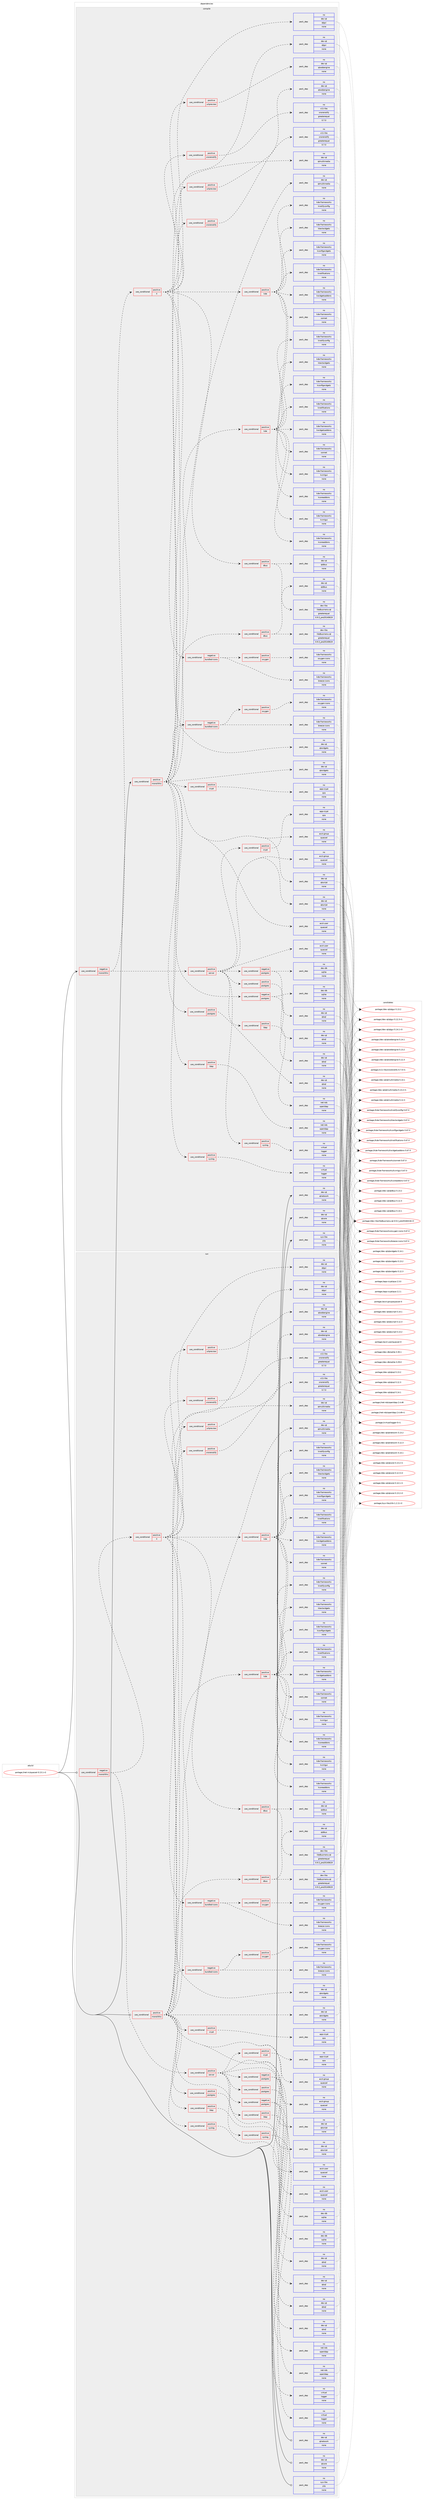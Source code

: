 digraph prolog {

# *************
# Graph options
# *************

newrank=true;
concentrate=true;
compound=true;
graph [rankdir=LR,fontname=Helvetica,fontsize=10,ranksep=1.5];#, ranksep=2.5, nodesep=0.2];
edge  [arrowhead=vee];
node  [fontname=Helvetica,fontsize=10];

# **********
# The ebuild
# **********

subgraph cluster_leftcol {
color=gray;
rank=same;
label=<<i>ebuild</i>>;
id [label="portage://net-irc/quassel-0.13.1-r2", color=red, width=4, href="../net-irc/quassel-0.13.1-r2.svg"];
}

# ****************
# The dependencies
# ****************

subgraph cluster_midcol {
color=gray;
label=<<i>dependencies</i>>;
subgraph cluster_compile {
fillcolor="#eeeeee";
style=filled;
label=<<i>compile</i>>;
subgraph cond12300 {
dependency60943 [label=<<TABLE BORDER="0" CELLBORDER="1" CELLSPACING="0" CELLPADDING="4"><TR><TD ROWSPAN="3" CELLPADDING="10">use_conditional</TD></TR><TR><TD>negative</TD></TR><TR><TD>monolithic</TD></TR></TABLE>>, shape=none, color=red];
subgraph cond12301 {
dependency60944 [label=<<TABLE BORDER="0" CELLBORDER="1" CELLSPACING="0" CELLPADDING="4"><TR><TD ROWSPAN="3" CELLPADDING="10">use_conditional</TD></TR><TR><TD>positive</TD></TR><TR><TD>server</TD></TR></TABLE>>, shape=none, color=red];
subgraph pack47428 {
dependency60945 [label=<<TABLE BORDER="0" CELLBORDER="1" CELLSPACING="0" CELLPADDING="4" WIDTH="220"><TR><TD ROWSPAN="6" CELLPADDING="30">pack_dep</TD></TR><TR><TD WIDTH="110">no</TD></TR><TR><TD>acct-group</TD></TR><TR><TD>quassel</TD></TR><TR><TD>none</TD></TR><TR><TD></TD></TR></TABLE>>, shape=none, color=blue];
}
dependency60944:e -> dependency60945:w [weight=20,style="dashed",arrowhead="vee"];
subgraph pack47429 {
dependency60946 [label=<<TABLE BORDER="0" CELLBORDER="1" CELLSPACING="0" CELLPADDING="4" WIDTH="220"><TR><TD ROWSPAN="6" CELLPADDING="30">pack_dep</TD></TR><TR><TD WIDTH="110">no</TD></TR><TR><TD>acct-user</TD></TR><TR><TD>quassel</TD></TR><TR><TD>none</TD></TR><TR><TD></TD></TR></TABLE>>, shape=none, color=blue];
}
dependency60944:e -> dependency60946:w [weight=20,style="dashed",arrowhead="vee"];
subgraph pack47430 {
dependency60947 [label=<<TABLE BORDER="0" CELLBORDER="1" CELLSPACING="0" CELLPADDING="4" WIDTH="220"><TR><TD ROWSPAN="6" CELLPADDING="30">pack_dep</TD></TR><TR><TD WIDTH="110">no</TD></TR><TR><TD>dev-qt</TD></TR><TR><TD>qtscript</TD></TR><TR><TD>none</TD></TR><TR><TD></TD></TR></TABLE>>, shape=none, color=blue];
}
dependency60944:e -> dependency60947:w [weight=20,style="dashed",arrowhead="vee"];
subgraph cond12302 {
dependency60948 [label=<<TABLE BORDER="0" CELLBORDER="1" CELLSPACING="0" CELLPADDING="4"><TR><TD ROWSPAN="3" CELLPADDING="10">use_conditional</TD></TR><TR><TD>positive</TD></TR><TR><TD>crypt</TD></TR></TABLE>>, shape=none, color=red];
subgraph pack47431 {
dependency60949 [label=<<TABLE BORDER="0" CELLBORDER="1" CELLSPACING="0" CELLPADDING="4" WIDTH="220"><TR><TD ROWSPAN="6" CELLPADDING="30">pack_dep</TD></TR><TR><TD WIDTH="110">no</TD></TR><TR><TD>app-crypt</TD></TR><TR><TD>qca</TD></TR><TR><TD>none</TD></TR><TR><TD></TD></TR></TABLE>>, shape=none, color=blue];
}
dependency60948:e -> dependency60949:w [weight=20,style="dashed",arrowhead="vee"];
}
dependency60944:e -> dependency60948:w [weight=20,style="dashed",arrowhead="vee"];
subgraph cond12303 {
dependency60950 [label=<<TABLE BORDER="0" CELLBORDER="1" CELLSPACING="0" CELLPADDING="4"><TR><TD ROWSPAN="3" CELLPADDING="10">use_conditional</TD></TR><TR><TD>positive</TD></TR><TR><TD>ldap</TD></TR></TABLE>>, shape=none, color=red];
subgraph pack47432 {
dependency60951 [label=<<TABLE BORDER="0" CELLBORDER="1" CELLSPACING="0" CELLPADDING="4" WIDTH="220"><TR><TD ROWSPAN="6" CELLPADDING="30">pack_dep</TD></TR><TR><TD WIDTH="110">no</TD></TR><TR><TD>net-nds</TD></TR><TR><TD>openldap</TD></TR><TR><TD>none</TD></TR><TR><TD></TD></TR></TABLE>>, shape=none, color=blue];
}
dependency60950:e -> dependency60951:w [weight=20,style="dashed",arrowhead="vee"];
}
dependency60944:e -> dependency60950:w [weight=20,style="dashed",arrowhead="vee"];
subgraph cond12304 {
dependency60952 [label=<<TABLE BORDER="0" CELLBORDER="1" CELLSPACING="0" CELLPADDING="4"><TR><TD ROWSPAN="3" CELLPADDING="10">use_conditional</TD></TR><TR><TD>positive</TD></TR><TR><TD>postgres</TD></TR></TABLE>>, shape=none, color=red];
subgraph pack47433 {
dependency60953 [label=<<TABLE BORDER="0" CELLBORDER="1" CELLSPACING="0" CELLPADDING="4" WIDTH="220"><TR><TD ROWSPAN="6" CELLPADDING="30">pack_dep</TD></TR><TR><TD WIDTH="110">no</TD></TR><TR><TD>dev-qt</TD></TR><TR><TD>qtsql</TD></TR><TR><TD>none</TD></TR><TR><TD></TD></TR></TABLE>>, shape=none, color=blue];
}
dependency60952:e -> dependency60953:w [weight=20,style="dashed",arrowhead="vee"];
}
dependency60944:e -> dependency60952:w [weight=20,style="dashed",arrowhead="vee"];
subgraph cond12305 {
dependency60954 [label=<<TABLE BORDER="0" CELLBORDER="1" CELLSPACING="0" CELLPADDING="4"><TR><TD ROWSPAN="3" CELLPADDING="10">use_conditional</TD></TR><TR><TD>negative</TD></TR><TR><TD>postgres</TD></TR></TABLE>>, shape=none, color=red];
subgraph pack47434 {
dependency60955 [label=<<TABLE BORDER="0" CELLBORDER="1" CELLSPACING="0" CELLPADDING="4" WIDTH="220"><TR><TD ROWSPAN="6" CELLPADDING="30">pack_dep</TD></TR><TR><TD WIDTH="110">no</TD></TR><TR><TD>dev-qt</TD></TR><TR><TD>qtsql</TD></TR><TR><TD>none</TD></TR><TR><TD></TD></TR></TABLE>>, shape=none, color=blue];
}
dependency60954:e -> dependency60955:w [weight=20,style="dashed",arrowhead="vee"];
subgraph pack47435 {
dependency60956 [label=<<TABLE BORDER="0" CELLBORDER="1" CELLSPACING="0" CELLPADDING="4" WIDTH="220"><TR><TD ROWSPAN="6" CELLPADDING="30">pack_dep</TD></TR><TR><TD WIDTH="110">no</TD></TR><TR><TD>dev-db</TD></TR><TR><TD>sqlite</TD></TR><TR><TD>none</TD></TR><TR><TD></TD></TR></TABLE>>, shape=none, color=blue];
}
dependency60954:e -> dependency60956:w [weight=20,style="dashed",arrowhead="vee"];
}
dependency60944:e -> dependency60954:w [weight=20,style="dashed",arrowhead="vee"];
subgraph cond12306 {
dependency60957 [label=<<TABLE BORDER="0" CELLBORDER="1" CELLSPACING="0" CELLPADDING="4"><TR><TD ROWSPAN="3" CELLPADDING="10">use_conditional</TD></TR><TR><TD>positive</TD></TR><TR><TD>syslog</TD></TR></TABLE>>, shape=none, color=red];
subgraph pack47436 {
dependency60958 [label=<<TABLE BORDER="0" CELLBORDER="1" CELLSPACING="0" CELLPADDING="4" WIDTH="220"><TR><TD ROWSPAN="6" CELLPADDING="30">pack_dep</TD></TR><TR><TD WIDTH="110">no</TD></TR><TR><TD>virtual</TD></TR><TR><TD>logger</TD></TR><TR><TD>none</TD></TR><TR><TD></TD></TR></TABLE>>, shape=none, color=blue];
}
dependency60957:e -> dependency60958:w [weight=20,style="dashed",arrowhead="vee"];
}
dependency60944:e -> dependency60957:w [weight=20,style="dashed",arrowhead="vee"];
}
dependency60943:e -> dependency60944:w [weight=20,style="dashed",arrowhead="vee"];
subgraph cond12307 {
dependency60959 [label=<<TABLE BORDER="0" CELLBORDER="1" CELLSPACING="0" CELLPADDING="4"><TR><TD ROWSPAN="3" CELLPADDING="10">use_conditional</TD></TR><TR><TD>positive</TD></TR><TR><TD>X</TD></TR></TABLE>>, shape=none, color=red];
subgraph pack47437 {
dependency60960 [label=<<TABLE BORDER="0" CELLBORDER="1" CELLSPACING="0" CELLPADDING="4" WIDTH="220"><TR><TD ROWSPAN="6" CELLPADDING="30">pack_dep</TD></TR><TR><TD WIDTH="110">no</TD></TR><TR><TD>dev-qt</TD></TR><TR><TD>qtgui</TD></TR><TR><TD>none</TD></TR><TR><TD></TD></TR></TABLE>>, shape=none, color=blue];
}
dependency60959:e -> dependency60960:w [weight=20,style="dashed",arrowhead="vee"];
subgraph pack47438 {
dependency60961 [label=<<TABLE BORDER="0" CELLBORDER="1" CELLSPACING="0" CELLPADDING="4" WIDTH="220"><TR><TD ROWSPAN="6" CELLPADDING="30">pack_dep</TD></TR><TR><TD WIDTH="110">no</TD></TR><TR><TD>dev-qt</TD></TR><TR><TD>qtmultimedia</TD></TR><TR><TD>none</TD></TR><TR><TD></TD></TR></TABLE>>, shape=none, color=blue];
}
dependency60959:e -> dependency60961:w [weight=20,style="dashed",arrowhead="vee"];
subgraph pack47439 {
dependency60962 [label=<<TABLE BORDER="0" CELLBORDER="1" CELLSPACING="0" CELLPADDING="4" WIDTH="220"><TR><TD ROWSPAN="6" CELLPADDING="30">pack_dep</TD></TR><TR><TD WIDTH="110">no</TD></TR><TR><TD>dev-qt</TD></TR><TR><TD>qtwidgets</TD></TR><TR><TD>none</TD></TR><TR><TD></TD></TR></TABLE>>, shape=none, color=blue];
}
dependency60959:e -> dependency60962:w [weight=20,style="dashed",arrowhead="vee"];
subgraph cond12308 {
dependency60963 [label=<<TABLE BORDER="0" CELLBORDER="1" CELLSPACING="0" CELLPADDING="4"><TR><TD ROWSPAN="3" CELLPADDING="10">use_conditional</TD></TR><TR><TD>negative</TD></TR><TR><TD>bundled-icons</TD></TR></TABLE>>, shape=none, color=red];
subgraph pack47440 {
dependency60964 [label=<<TABLE BORDER="0" CELLBORDER="1" CELLSPACING="0" CELLPADDING="4" WIDTH="220"><TR><TD ROWSPAN="6" CELLPADDING="30">pack_dep</TD></TR><TR><TD WIDTH="110">no</TD></TR><TR><TD>kde-frameworks</TD></TR><TR><TD>breeze-icons</TD></TR><TR><TD>none</TD></TR><TR><TD></TD></TR></TABLE>>, shape=none, color=blue];
}
dependency60963:e -> dependency60964:w [weight=20,style="dashed",arrowhead="vee"];
subgraph cond12309 {
dependency60965 [label=<<TABLE BORDER="0" CELLBORDER="1" CELLSPACING="0" CELLPADDING="4"><TR><TD ROWSPAN="3" CELLPADDING="10">use_conditional</TD></TR><TR><TD>positive</TD></TR><TR><TD>oxygen</TD></TR></TABLE>>, shape=none, color=red];
subgraph pack47441 {
dependency60966 [label=<<TABLE BORDER="0" CELLBORDER="1" CELLSPACING="0" CELLPADDING="4" WIDTH="220"><TR><TD ROWSPAN="6" CELLPADDING="30">pack_dep</TD></TR><TR><TD WIDTH="110">no</TD></TR><TR><TD>kde-frameworks</TD></TR><TR><TD>oxygen-icons</TD></TR><TR><TD>none</TD></TR><TR><TD></TD></TR></TABLE>>, shape=none, color=blue];
}
dependency60965:e -> dependency60966:w [weight=20,style="dashed",arrowhead="vee"];
}
dependency60963:e -> dependency60965:w [weight=20,style="dashed",arrowhead="vee"];
}
dependency60959:e -> dependency60963:w [weight=20,style="dashed",arrowhead="vee"];
subgraph cond12310 {
dependency60967 [label=<<TABLE BORDER="0" CELLBORDER="1" CELLSPACING="0" CELLPADDING="4"><TR><TD ROWSPAN="3" CELLPADDING="10">use_conditional</TD></TR><TR><TD>positive</TD></TR><TR><TD>dbus</TD></TR></TABLE>>, shape=none, color=red];
subgraph pack47442 {
dependency60968 [label=<<TABLE BORDER="0" CELLBORDER="1" CELLSPACING="0" CELLPADDING="4" WIDTH="220"><TR><TD ROWSPAN="6" CELLPADDING="30">pack_dep</TD></TR><TR><TD WIDTH="110">no</TD></TR><TR><TD>dev-libs</TD></TR><TR><TD>libdbusmenu-qt</TD></TR><TR><TD>greaterequal</TD></TR><TR><TD>0.9.3_pre20140619</TD></TR></TABLE>>, shape=none, color=blue];
}
dependency60967:e -> dependency60968:w [weight=20,style="dashed",arrowhead="vee"];
subgraph pack47443 {
dependency60969 [label=<<TABLE BORDER="0" CELLBORDER="1" CELLSPACING="0" CELLPADDING="4" WIDTH="220"><TR><TD ROWSPAN="6" CELLPADDING="30">pack_dep</TD></TR><TR><TD WIDTH="110">no</TD></TR><TR><TD>dev-qt</TD></TR><TR><TD>qtdbus</TD></TR><TR><TD>none</TD></TR><TR><TD></TD></TR></TABLE>>, shape=none, color=blue];
}
dependency60967:e -> dependency60969:w [weight=20,style="dashed",arrowhead="vee"];
}
dependency60959:e -> dependency60967:w [weight=20,style="dashed",arrowhead="vee"];
subgraph cond12311 {
dependency60970 [label=<<TABLE BORDER="0" CELLBORDER="1" CELLSPACING="0" CELLPADDING="4"><TR><TD ROWSPAN="3" CELLPADDING="10">use_conditional</TD></TR><TR><TD>positive</TD></TR><TR><TD>kde</TD></TR></TABLE>>, shape=none, color=red];
subgraph pack47444 {
dependency60971 [label=<<TABLE BORDER="0" CELLBORDER="1" CELLSPACING="0" CELLPADDING="4" WIDTH="220"><TR><TD ROWSPAN="6" CELLPADDING="30">pack_dep</TD></TR><TR><TD WIDTH="110">no</TD></TR><TR><TD>kde-frameworks</TD></TR><TR><TD>kconfigwidgets</TD></TR><TR><TD>none</TD></TR><TR><TD></TD></TR></TABLE>>, shape=none, color=blue];
}
dependency60970:e -> dependency60971:w [weight=20,style="dashed",arrowhead="vee"];
subgraph pack47445 {
dependency60972 [label=<<TABLE BORDER="0" CELLBORDER="1" CELLSPACING="0" CELLPADDING="4" WIDTH="220"><TR><TD ROWSPAN="6" CELLPADDING="30">pack_dep</TD></TR><TR><TD WIDTH="110">no</TD></TR><TR><TD>kde-frameworks</TD></TR><TR><TD>kcoreaddons</TD></TR><TR><TD>none</TD></TR><TR><TD></TD></TR></TABLE>>, shape=none, color=blue];
}
dependency60970:e -> dependency60972:w [weight=20,style="dashed",arrowhead="vee"];
subgraph pack47446 {
dependency60973 [label=<<TABLE BORDER="0" CELLBORDER="1" CELLSPACING="0" CELLPADDING="4" WIDTH="220"><TR><TD ROWSPAN="6" CELLPADDING="30">pack_dep</TD></TR><TR><TD WIDTH="110">no</TD></TR><TR><TD>kde-frameworks</TD></TR><TR><TD>knotifications</TD></TR><TR><TD>none</TD></TR><TR><TD></TD></TR></TABLE>>, shape=none, color=blue];
}
dependency60970:e -> dependency60973:w [weight=20,style="dashed",arrowhead="vee"];
subgraph pack47447 {
dependency60974 [label=<<TABLE BORDER="0" CELLBORDER="1" CELLSPACING="0" CELLPADDING="4" WIDTH="220"><TR><TD ROWSPAN="6" CELLPADDING="30">pack_dep</TD></TR><TR><TD WIDTH="110">no</TD></TR><TR><TD>kde-frameworks</TD></TR><TR><TD>knotifyconfig</TD></TR><TR><TD>none</TD></TR><TR><TD></TD></TR></TABLE>>, shape=none, color=blue];
}
dependency60970:e -> dependency60974:w [weight=20,style="dashed",arrowhead="vee"];
subgraph pack47448 {
dependency60975 [label=<<TABLE BORDER="0" CELLBORDER="1" CELLSPACING="0" CELLPADDING="4" WIDTH="220"><TR><TD ROWSPAN="6" CELLPADDING="30">pack_dep</TD></TR><TR><TD WIDTH="110">no</TD></TR><TR><TD>kde-frameworks</TD></TR><TR><TD>ktextwidgets</TD></TR><TR><TD>none</TD></TR><TR><TD></TD></TR></TABLE>>, shape=none, color=blue];
}
dependency60970:e -> dependency60975:w [weight=20,style="dashed",arrowhead="vee"];
subgraph pack47449 {
dependency60976 [label=<<TABLE BORDER="0" CELLBORDER="1" CELLSPACING="0" CELLPADDING="4" WIDTH="220"><TR><TD ROWSPAN="6" CELLPADDING="30">pack_dep</TD></TR><TR><TD WIDTH="110">no</TD></TR><TR><TD>kde-frameworks</TD></TR><TR><TD>kwidgetsaddons</TD></TR><TR><TD>none</TD></TR><TR><TD></TD></TR></TABLE>>, shape=none, color=blue];
}
dependency60970:e -> dependency60976:w [weight=20,style="dashed",arrowhead="vee"];
subgraph pack47450 {
dependency60977 [label=<<TABLE BORDER="0" CELLBORDER="1" CELLSPACING="0" CELLPADDING="4" WIDTH="220"><TR><TD ROWSPAN="6" CELLPADDING="30">pack_dep</TD></TR><TR><TD WIDTH="110">no</TD></TR><TR><TD>kde-frameworks</TD></TR><TR><TD>kxmlgui</TD></TR><TR><TD>none</TD></TR><TR><TD></TD></TR></TABLE>>, shape=none, color=blue];
}
dependency60970:e -> dependency60977:w [weight=20,style="dashed",arrowhead="vee"];
subgraph pack47451 {
dependency60978 [label=<<TABLE BORDER="0" CELLBORDER="1" CELLSPACING="0" CELLPADDING="4" WIDTH="220"><TR><TD ROWSPAN="6" CELLPADDING="30">pack_dep</TD></TR><TR><TD WIDTH="110">no</TD></TR><TR><TD>kde-frameworks</TD></TR><TR><TD>sonnet</TD></TR><TR><TD>none</TD></TR><TR><TD></TD></TR></TABLE>>, shape=none, color=blue];
}
dependency60970:e -> dependency60978:w [weight=20,style="dashed",arrowhead="vee"];
}
dependency60959:e -> dependency60970:w [weight=20,style="dashed",arrowhead="vee"];
subgraph cond12312 {
dependency60979 [label=<<TABLE BORDER="0" CELLBORDER="1" CELLSPACING="0" CELLPADDING="4"><TR><TD ROWSPAN="3" CELLPADDING="10">use_conditional</TD></TR><TR><TD>positive</TD></TR><TR><TD>snorenotify</TD></TR></TABLE>>, shape=none, color=red];
subgraph pack47452 {
dependency60980 [label=<<TABLE BORDER="0" CELLBORDER="1" CELLSPACING="0" CELLPADDING="4" WIDTH="220"><TR><TD ROWSPAN="6" CELLPADDING="30">pack_dep</TD></TR><TR><TD WIDTH="110">no</TD></TR><TR><TD>x11-libs</TD></TR><TR><TD>snorenotify</TD></TR><TR><TD>greaterequal</TD></TR><TR><TD>0.7.0</TD></TR></TABLE>>, shape=none, color=blue];
}
dependency60979:e -> dependency60980:w [weight=20,style="dashed",arrowhead="vee"];
}
dependency60959:e -> dependency60979:w [weight=20,style="dashed",arrowhead="vee"];
subgraph cond12313 {
dependency60981 [label=<<TABLE BORDER="0" CELLBORDER="1" CELLSPACING="0" CELLPADDING="4"><TR><TD ROWSPAN="3" CELLPADDING="10">use_conditional</TD></TR><TR><TD>positive</TD></TR><TR><TD>urlpreview</TD></TR></TABLE>>, shape=none, color=red];
subgraph pack47453 {
dependency60982 [label=<<TABLE BORDER="0" CELLBORDER="1" CELLSPACING="0" CELLPADDING="4" WIDTH="220"><TR><TD ROWSPAN="6" CELLPADDING="30">pack_dep</TD></TR><TR><TD WIDTH="110">no</TD></TR><TR><TD>dev-qt</TD></TR><TR><TD>qtwebengine</TD></TR><TR><TD>none</TD></TR><TR><TD></TD></TR></TABLE>>, shape=none, color=blue];
}
dependency60981:e -> dependency60982:w [weight=20,style="dashed",arrowhead="vee"];
}
dependency60959:e -> dependency60981:w [weight=20,style="dashed",arrowhead="vee"];
}
dependency60943:e -> dependency60959:w [weight=20,style="dashed",arrowhead="vee"];
}
id:e -> dependency60943:w [weight=20,style="solid",arrowhead="vee"];
subgraph cond12314 {
dependency60983 [label=<<TABLE BORDER="0" CELLBORDER="1" CELLSPACING="0" CELLPADDING="4"><TR><TD ROWSPAN="3" CELLPADDING="10">use_conditional</TD></TR><TR><TD>positive</TD></TR><TR><TD>monolithic</TD></TR></TABLE>>, shape=none, color=red];
subgraph pack47454 {
dependency60984 [label=<<TABLE BORDER="0" CELLBORDER="1" CELLSPACING="0" CELLPADDING="4" WIDTH="220"><TR><TD ROWSPAN="6" CELLPADDING="30">pack_dep</TD></TR><TR><TD WIDTH="110">no</TD></TR><TR><TD>acct-group</TD></TR><TR><TD>quassel</TD></TR><TR><TD>none</TD></TR><TR><TD></TD></TR></TABLE>>, shape=none, color=blue];
}
dependency60983:e -> dependency60984:w [weight=20,style="dashed",arrowhead="vee"];
subgraph pack47455 {
dependency60985 [label=<<TABLE BORDER="0" CELLBORDER="1" CELLSPACING="0" CELLPADDING="4" WIDTH="220"><TR><TD ROWSPAN="6" CELLPADDING="30">pack_dep</TD></TR><TR><TD WIDTH="110">no</TD></TR><TR><TD>acct-user</TD></TR><TR><TD>quassel</TD></TR><TR><TD>none</TD></TR><TR><TD></TD></TR></TABLE>>, shape=none, color=blue];
}
dependency60983:e -> dependency60985:w [weight=20,style="dashed",arrowhead="vee"];
subgraph pack47456 {
dependency60986 [label=<<TABLE BORDER="0" CELLBORDER="1" CELLSPACING="0" CELLPADDING="4" WIDTH="220"><TR><TD ROWSPAN="6" CELLPADDING="30">pack_dep</TD></TR><TR><TD WIDTH="110">no</TD></TR><TR><TD>dev-qt</TD></TR><TR><TD>qtscript</TD></TR><TR><TD>none</TD></TR><TR><TD></TD></TR></TABLE>>, shape=none, color=blue];
}
dependency60983:e -> dependency60986:w [weight=20,style="dashed",arrowhead="vee"];
subgraph cond12315 {
dependency60987 [label=<<TABLE BORDER="0" CELLBORDER="1" CELLSPACING="0" CELLPADDING="4"><TR><TD ROWSPAN="3" CELLPADDING="10">use_conditional</TD></TR><TR><TD>positive</TD></TR><TR><TD>crypt</TD></TR></TABLE>>, shape=none, color=red];
subgraph pack47457 {
dependency60988 [label=<<TABLE BORDER="0" CELLBORDER="1" CELLSPACING="0" CELLPADDING="4" WIDTH="220"><TR><TD ROWSPAN="6" CELLPADDING="30">pack_dep</TD></TR><TR><TD WIDTH="110">no</TD></TR><TR><TD>app-crypt</TD></TR><TR><TD>qca</TD></TR><TR><TD>none</TD></TR><TR><TD></TD></TR></TABLE>>, shape=none, color=blue];
}
dependency60987:e -> dependency60988:w [weight=20,style="dashed",arrowhead="vee"];
}
dependency60983:e -> dependency60987:w [weight=20,style="dashed",arrowhead="vee"];
subgraph cond12316 {
dependency60989 [label=<<TABLE BORDER="0" CELLBORDER="1" CELLSPACING="0" CELLPADDING="4"><TR><TD ROWSPAN="3" CELLPADDING="10">use_conditional</TD></TR><TR><TD>positive</TD></TR><TR><TD>ldap</TD></TR></TABLE>>, shape=none, color=red];
subgraph pack47458 {
dependency60990 [label=<<TABLE BORDER="0" CELLBORDER="1" CELLSPACING="0" CELLPADDING="4" WIDTH="220"><TR><TD ROWSPAN="6" CELLPADDING="30">pack_dep</TD></TR><TR><TD WIDTH="110">no</TD></TR><TR><TD>net-nds</TD></TR><TR><TD>openldap</TD></TR><TR><TD>none</TD></TR><TR><TD></TD></TR></TABLE>>, shape=none, color=blue];
}
dependency60989:e -> dependency60990:w [weight=20,style="dashed",arrowhead="vee"];
}
dependency60983:e -> dependency60989:w [weight=20,style="dashed",arrowhead="vee"];
subgraph cond12317 {
dependency60991 [label=<<TABLE BORDER="0" CELLBORDER="1" CELLSPACING="0" CELLPADDING="4"><TR><TD ROWSPAN="3" CELLPADDING="10">use_conditional</TD></TR><TR><TD>positive</TD></TR><TR><TD>postgres</TD></TR></TABLE>>, shape=none, color=red];
subgraph pack47459 {
dependency60992 [label=<<TABLE BORDER="0" CELLBORDER="1" CELLSPACING="0" CELLPADDING="4" WIDTH="220"><TR><TD ROWSPAN="6" CELLPADDING="30">pack_dep</TD></TR><TR><TD WIDTH="110">no</TD></TR><TR><TD>dev-qt</TD></TR><TR><TD>qtsql</TD></TR><TR><TD>none</TD></TR><TR><TD></TD></TR></TABLE>>, shape=none, color=blue];
}
dependency60991:e -> dependency60992:w [weight=20,style="dashed",arrowhead="vee"];
}
dependency60983:e -> dependency60991:w [weight=20,style="dashed",arrowhead="vee"];
subgraph cond12318 {
dependency60993 [label=<<TABLE BORDER="0" CELLBORDER="1" CELLSPACING="0" CELLPADDING="4"><TR><TD ROWSPAN="3" CELLPADDING="10">use_conditional</TD></TR><TR><TD>negative</TD></TR><TR><TD>postgres</TD></TR></TABLE>>, shape=none, color=red];
subgraph pack47460 {
dependency60994 [label=<<TABLE BORDER="0" CELLBORDER="1" CELLSPACING="0" CELLPADDING="4" WIDTH="220"><TR><TD ROWSPAN="6" CELLPADDING="30">pack_dep</TD></TR><TR><TD WIDTH="110">no</TD></TR><TR><TD>dev-qt</TD></TR><TR><TD>qtsql</TD></TR><TR><TD>none</TD></TR><TR><TD></TD></TR></TABLE>>, shape=none, color=blue];
}
dependency60993:e -> dependency60994:w [weight=20,style="dashed",arrowhead="vee"];
subgraph pack47461 {
dependency60995 [label=<<TABLE BORDER="0" CELLBORDER="1" CELLSPACING="0" CELLPADDING="4" WIDTH="220"><TR><TD ROWSPAN="6" CELLPADDING="30">pack_dep</TD></TR><TR><TD WIDTH="110">no</TD></TR><TR><TD>dev-db</TD></TR><TR><TD>sqlite</TD></TR><TR><TD>none</TD></TR><TR><TD></TD></TR></TABLE>>, shape=none, color=blue];
}
dependency60993:e -> dependency60995:w [weight=20,style="dashed",arrowhead="vee"];
}
dependency60983:e -> dependency60993:w [weight=20,style="dashed",arrowhead="vee"];
subgraph cond12319 {
dependency60996 [label=<<TABLE BORDER="0" CELLBORDER="1" CELLSPACING="0" CELLPADDING="4"><TR><TD ROWSPAN="3" CELLPADDING="10">use_conditional</TD></TR><TR><TD>positive</TD></TR><TR><TD>syslog</TD></TR></TABLE>>, shape=none, color=red];
subgraph pack47462 {
dependency60997 [label=<<TABLE BORDER="0" CELLBORDER="1" CELLSPACING="0" CELLPADDING="4" WIDTH="220"><TR><TD ROWSPAN="6" CELLPADDING="30">pack_dep</TD></TR><TR><TD WIDTH="110">no</TD></TR><TR><TD>virtual</TD></TR><TR><TD>logger</TD></TR><TR><TD>none</TD></TR><TR><TD></TD></TR></TABLE>>, shape=none, color=blue];
}
dependency60996:e -> dependency60997:w [weight=20,style="dashed",arrowhead="vee"];
}
dependency60983:e -> dependency60996:w [weight=20,style="dashed",arrowhead="vee"];
subgraph pack47463 {
dependency60998 [label=<<TABLE BORDER="0" CELLBORDER="1" CELLSPACING="0" CELLPADDING="4" WIDTH="220"><TR><TD ROWSPAN="6" CELLPADDING="30">pack_dep</TD></TR><TR><TD WIDTH="110">no</TD></TR><TR><TD>dev-qt</TD></TR><TR><TD>qtgui</TD></TR><TR><TD>none</TD></TR><TR><TD></TD></TR></TABLE>>, shape=none, color=blue];
}
dependency60983:e -> dependency60998:w [weight=20,style="dashed",arrowhead="vee"];
subgraph pack47464 {
dependency60999 [label=<<TABLE BORDER="0" CELLBORDER="1" CELLSPACING="0" CELLPADDING="4" WIDTH="220"><TR><TD ROWSPAN="6" CELLPADDING="30">pack_dep</TD></TR><TR><TD WIDTH="110">no</TD></TR><TR><TD>dev-qt</TD></TR><TR><TD>qtmultimedia</TD></TR><TR><TD>none</TD></TR><TR><TD></TD></TR></TABLE>>, shape=none, color=blue];
}
dependency60983:e -> dependency60999:w [weight=20,style="dashed",arrowhead="vee"];
subgraph pack47465 {
dependency61000 [label=<<TABLE BORDER="0" CELLBORDER="1" CELLSPACING="0" CELLPADDING="4" WIDTH="220"><TR><TD ROWSPAN="6" CELLPADDING="30">pack_dep</TD></TR><TR><TD WIDTH="110">no</TD></TR><TR><TD>dev-qt</TD></TR><TR><TD>qtwidgets</TD></TR><TR><TD>none</TD></TR><TR><TD></TD></TR></TABLE>>, shape=none, color=blue];
}
dependency60983:e -> dependency61000:w [weight=20,style="dashed",arrowhead="vee"];
subgraph cond12320 {
dependency61001 [label=<<TABLE BORDER="0" CELLBORDER="1" CELLSPACING="0" CELLPADDING="4"><TR><TD ROWSPAN="3" CELLPADDING="10">use_conditional</TD></TR><TR><TD>negative</TD></TR><TR><TD>bundled-icons</TD></TR></TABLE>>, shape=none, color=red];
subgraph pack47466 {
dependency61002 [label=<<TABLE BORDER="0" CELLBORDER="1" CELLSPACING="0" CELLPADDING="4" WIDTH="220"><TR><TD ROWSPAN="6" CELLPADDING="30">pack_dep</TD></TR><TR><TD WIDTH="110">no</TD></TR><TR><TD>kde-frameworks</TD></TR><TR><TD>breeze-icons</TD></TR><TR><TD>none</TD></TR><TR><TD></TD></TR></TABLE>>, shape=none, color=blue];
}
dependency61001:e -> dependency61002:w [weight=20,style="dashed",arrowhead="vee"];
subgraph cond12321 {
dependency61003 [label=<<TABLE BORDER="0" CELLBORDER="1" CELLSPACING="0" CELLPADDING="4"><TR><TD ROWSPAN="3" CELLPADDING="10">use_conditional</TD></TR><TR><TD>positive</TD></TR><TR><TD>oxygen</TD></TR></TABLE>>, shape=none, color=red];
subgraph pack47467 {
dependency61004 [label=<<TABLE BORDER="0" CELLBORDER="1" CELLSPACING="0" CELLPADDING="4" WIDTH="220"><TR><TD ROWSPAN="6" CELLPADDING="30">pack_dep</TD></TR><TR><TD WIDTH="110">no</TD></TR><TR><TD>kde-frameworks</TD></TR><TR><TD>oxygen-icons</TD></TR><TR><TD>none</TD></TR><TR><TD></TD></TR></TABLE>>, shape=none, color=blue];
}
dependency61003:e -> dependency61004:w [weight=20,style="dashed",arrowhead="vee"];
}
dependency61001:e -> dependency61003:w [weight=20,style="dashed",arrowhead="vee"];
}
dependency60983:e -> dependency61001:w [weight=20,style="dashed",arrowhead="vee"];
subgraph cond12322 {
dependency61005 [label=<<TABLE BORDER="0" CELLBORDER="1" CELLSPACING="0" CELLPADDING="4"><TR><TD ROWSPAN="3" CELLPADDING="10">use_conditional</TD></TR><TR><TD>positive</TD></TR><TR><TD>dbus</TD></TR></TABLE>>, shape=none, color=red];
subgraph pack47468 {
dependency61006 [label=<<TABLE BORDER="0" CELLBORDER="1" CELLSPACING="0" CELLPADDING="4" WIDTH="220"><TR><TD ROWSPAN="6" CELLPADDING="30">pack_dep</TD></TR><TR><TD WIDTH="110">no</TD></TR><TR><TD>dev-libs</TD></TR><TR><TD>libdbusmenu-qt</TD></TR><TR><TD>greaterequal</TD></TR><TR><TD>0.9.3_pre20140619</TD></TR></TABLE>>, shape=none, color=blue];
}
dependency61005:e -> dependency61006:w [weight=20,style="dashed",arrowhead="vee"];
subgraph pack47469 {
dependency61007 [label=<<TABLE BORDER="0" CELLBORDER="1" CELLSPACING="0" CELLPADDING="4" WIDTH="220"><TR><TD ROWSPAN="6" CELLPADDING="30">pack_dep</TD></TR><TR><TD WIDTH="110">no</TD></TR><TR><TD>dev-qt</TD></TR><TR><TD>qtdbus</TD></TR><TR><TD>none</TD></TR><TR><TD></TD></TR></TABLE>>, shape=none, color=blue];
}
dependency61005:e -> dependency61007:w [weight=20,style="dashed",arrowhead="vee"];
}
dependency60983:e -> dependency61005:w [weight=20,style="dashed",arrowhead="vee"];
subgraph cond12323 {
dependency61008 [label=<<TABLE BORDER="0" CELLBORDER="1" CELLSPACING="0" CELLPADDING="4"><TR><TD ROWSPAN="3" CELLPADDING="10">use_conditional</TD></TR><TR><TD>positive</TD></TR><TR><TD>kde</TD></TR></TABLE>>, shape=none, color=red];
subgraph pack47470 {
dependency61009 [label=<<TABLE BORDER="0" CELLBORDER="1" CELLSPACING="0" CELLPADDING="4" WIDTH="220"><TR><TD ROWSPAN="6" CELLPADDING="30">pack_dep</TD></TR><TR><TD WIDTH="110">no</TD></TR><TR><TD>kde-frameworks</TD></TR><TR><TD>kconfigwidgets</TD></TR><TR><TD>none</TD></TR><TR><TD></TD></TR></TABLE>>, shape=none, color=blue];
}
dependency61008:e -> dependency61009:w [weight=20,style="dashed",arrowhead="vee"];
subgraph pack47471 {
dependency61010 [label=<<TABLE BORDER="0" CELLBORDER="1" CELLSPACING="0" CELLPADDING="4" WIDTH="220"><TR><TD ROWSPAN="6" CELLPADDING="30">pack_dep</TD></TR><TR><TD WIDTH="110">no</TD></TR><TR><TD>kde-frameworks</TD></TR><TR><TD>kcoreaddons</TD></TR><TR><TD>none</TD></TR><TR><TD></TD></TR></TABLE>>, shape=none, color=blue];
}
dependency61008:e -> dependency61010:w [weight=20,style="dashed",arrowhead="vee"];
subgraph pack47472 {
dependency61011 [label=<<TABLE BORDER="0" CELLBORDER="1" CELLSPACING="0" CELLPADDING="4" WIDTH="220"><TR><TD ROWSPAN="6" CELLPADDING="30">pack_dep</TD></TR><TR><TD WIDTH="110">no</TD></TR><TR><TD>kde-frameworks</TD></TR><TR><TD>knotifications</TD></TR><TR><TD>none</TD></TR><TR><TD></TD></TR></TABLE>>, shape=none, color=blue];
}
dependency61008:e -> dependency61011:w [weight=20,style="dashed",arrowhead="vee"];
subgraph pack47473 {
dependency61012 [label=<<TABLE BORDER="0" CELLBORDER="1" CELLSPACING="0" CELLPADDING="4" WIDTH="220"><TR><TD ROWSPAN="6" CELLPADDING="30">pack_dep</TD></TR><TR><TD WIDTH="110">no</TD></TR><TR><TD>kde-frameworks</TD></TR><TR><TD>knotifyconfig</TD></TR><TR><TD>none</TD></TR><TR><TD></TD></TR></TABLE>>, shape=none, color=blue];
}
dependency61008:e -> dependency61012:w [weight=20,style="dashed",arrowhead="vee"];
subgraph pack47474 {
dependency61013 [label=<<TABLE BORDER="0" CELLBORDER="1" CELLSPACING="0" CELLPADDING="4" WIDTH="220"><TR><TD ROWSPAN="6" CELLPADDING="30">pack_dep</TD></TR><TR><TD WIDTH="110">no</TD></TR><TR><TD>kde-frameworks</TD></TR><TR><TD>ktextwidgets</TD></TR><TR><TD>none</TD></TR><TR><TD></TD></TR></TABLE>>, shape=none, color=blue];
}
dependency61008:e -> dependency61013:w [weight=20,style="dashed",arrowhead="vee"];
subgraph pack47475 {
dependency61014 [label=<<TABLE BORDER="0" CELLBORDER="1" CELLSPACING="0" CELLPADDING="4" WIDTH="220"><TR><TD ROWSPAN="6" CELLPADDING="30">pack_dep</TD></TR><TR><TD WIDTH="110">no</TD></TR><TR><TD>kde-frameworks</TD></TR><TR><TD>kwidgetsaddons</TD></TR><TR><TD>none</TD></TR><TR><TD></TD></TR></TABLE>>, shape=none, color=blue];
}
dependency61008:e -> dependency61014:w [weight=20,style="dashed",arrowhead="vee"];
subgraph pack47476 {
dependency61015 [label=<<TABLE BORDER="0" CELLBORDER="1" CELLSPACING="0" CELLPADDING="4" WIDTH="220"><TR><TD ROWSPAN="6" CELLPADDING="30">pack_dep</TD></TR><TR><TD WIDTH="110">no</TD></TR><TR><TD>kde-frameworks</TD></TR><TR><TD>kxmlgui</TD></TR><TR><TD>none</TD></TR><TR><TD></TD></TR></TABLE>>, shape=none, color=blue];
}
dependency61008:e -> dependency61015:w [weight=20,style="dashed",arrowhead="vee"];
subgraph pack47477 {
dependency61016 [label=<<TABLE BORDER="0" CELLBORDER="1" CELLSPACING="0" CELLPADDING="4" WIDTH="220"><TR><TD ROWSPAN="6" CELLPADDING="30">pack_dep</TD></TR><TR><TD WIDTH="110">no</TD></TR><TR><TD>kde-frameworks</TD></TR><TR><TD>sonnet</TD></TR><TR><TD>none</TD></TR><TR><TD></TD></TR></TABLE>>, shape=none, color=blue];
}
dependency61008:e -> dependency61016:w [weight=20,style="dashed",arrowhead="vee"];
}
dependency60983:e -> dependency61008:w [weight=20,style="dashed",arrowhead="vee"];
subgraph cond12324 {
dependency61017 [label=<<TABLE BORDER="0" CELLBORDER="1" CELLSPACING="0" CELLPADDING="4"><TR><TD ROWSPAN="3" CELLPADDING="10">use_conditional</TD></TR><TR><TD>positive</TD></TR><TR><TD>snorenotify</TD></TR></TABLE>>, shape=none, color=red];
subgraph pack47478 {
dependency61018 [label=<<TABLE BORDER="0" CELLBORDER="1" CELLSPACING="0" CELLPADDING="4" WIDTH="220"><TR><TD ROWSPAN="6" CELLPADDING="30">pack_dep</TD></TR><TR><TD WIDTH="110">no</TD></TR><TR><TD>x11-libs</TD></TR><TR><TD>snorenotify</TD></TR><TR><TD>greaterequal</TD></TR><TR><TD>0.7.0</TD></TR></TABLE>>, shape=none, color=blue];
}
dependency61017:e -> dependency61018:w [weight=20,style="dashed",arrowhead="vee"];
}
dependency60983:e -> dependency61017:w [weight=20,style="dashed",arrowhead="vee"];
subgraph cond12325 {
dependency61019 [label=<<TABLE BORDER="0" CELLBORDER="1" CELLSPACING="0" CELLPADDING="4"><TR><TD ROWSPAN="3" CELLPADDING="10">use_conditional</TD></TR><TR><TD>positive</TD></TR><TR><TD>urlpreview</TD></TR></TABLE>>, shape=none, color=red];
subgraph pack47479 {
dependency61020 [label=<<TABLE BORDER="0" CELLBORDER="1" CELLSPACING="0" CELLPADDING="4" WIDTH="220"><TR><TD ROWSPAN="6" CELLPADDING="30">pack_dep</TD></TR><TR><TD WIDTH="110">no</TD></TR><TR><TD>dev-qt</TD></TR><TR><TD>qtwebengine</TD></TR><TR><TD>none</TD></TR><TR><TD></TD></TR></TABLE>>, shape=none, color=blue];
}
dependency61019:e -> dependency61020:w [weight=20,style="dashed",arrowhead="vee"];
}
dependency60983:e -> dependency61019:w [weight=20,style="dashed",arrowhead="vee"];
}
id:e -> dependency60983:w [weight=20,style="solid",arrowhead="vee"];
subgraph pack47480 {
dependency61021 [label=<<TABLE BORDER="0" CELLBORDER="1" CELLSPACING="0" CELLPADDING="4" WIDTH="220"><TR><TD ROWSPAN="6" CELLPADDING="30">pack_dep</TD></TR><TR><TD WIDTH="110">no</TD></TR><TR><TD>dev-qt</TD></TR><TR><TD>qtcore</TD></TR><TR><TD>none</TD></TR><TR><TD></TD></TR></TABLE>>, shape=none, color=blue];
}
id:e -> dependency61021:w [weight=20,style="solid",arrowhead="vee"];
subgraph pack47481 {
dependency61022 [label=<<TABLE BORDER="0" CELLBORDER="1" CELLSPACING="0" CELLPADDING="4" WIDTH="220"><TR><TD ROWSPAN="6" CELLPADDING="30">pack_dep</TD></TR><TR><TD WIDTH="110">no</TD></TR><TR><TD>dev-qt</TD></TR><TR><TD>qtnetwork</TD></TR><TR><TD>none</TD></TR><TR><TD></TD></TR></TABLE>>, shape=none, color=blue];
}
id:e -> dependency61022:w [weight=20,style="solid",arrowhead="vee"];
subgraph pack47482 {
dependency61023 [label=<<TABLE BORDER="0" CELLBORDER="1" CELLSPACING="0" CELLPADDING="4" WIDTH="220"><TR><TD ROWSPAN="6" CELLPADDING="30">pack_dep</TD></TR><TR><TD WIDTH="110">no</TD></TR><TR><TD>sys-libs</TD></TR><TR><TD>zlib</TD></TR><TR><TD>none</TD></TR><TR><TD></TD></TR></TABLE>>, shape=none, color=blue];
}
id:e -> dependency61023:w [weight=20,style="solid",arrowhead="vee"];
}
subgraph cluster_compileandrun {
fillcolor="#eeeeee";
style=filled;
label=<<i>compile and run</i>>;
}
subgraph cluster_run {
fillcolor="#eeeeee";
style=filled;
label=<<i>run</i>>;
subgraph cond12326 {
dependency61024 [label=<<TABLE BORDER="0" CELLBORDER="1" CELLSPACING="0" CELLPADDING="4"><TR><TD ROWSPAN="3" CELLPADDING="10">use_conditional</TD></TR><TR><TD>negative</TD></TR><TR><TD>monolithic</TD></TR></TABLE>>, shape=none, color=red];
subgraph cond12327 {
dependency61025 [label=<<TABLE BORDER="0" CELLBORDER="1" CELLSPACING="0" CELLPADDING="4"><TR><TD ROWSPAN="3" CELLPADDING="10">use_conditional</TD></TR><TR><TD>positive</TD></TR><TR><TD>server</TD></TR></TABLE>>, shape=none, color=red];
subgraph pack47483 {
dependency61026 [label=<<TABLE BORDER="0" CELLBORDER="1" CELLSPACING="0" CELLPADDING="4" WIDTH="220"><TR><TD ROWSPAN="6" CELLPADDING="30">pack_dep</TD></TR><TR><TD WIDTH="110">no</TD></TR><TR><TD>acct-group</TD></TR><TR><TD>quassel</TD></TR><TR><TD>none</TD></TR><TR><TD></TD></TR></TABLE>>, shape=none, color=blue];
}
dependency61025:e -> dependency61026:w [weight=20,style="dashed",arrowhead="vee"];
subgraph pack47484 {
dependency61027 [label=<<TABLE BORDER="0" CELLBORDER="1" CELLSPACING="0" CELLPADDING="4" WIDTH="220"><TR><TD ROWSPAN="6" CELLPADDING="30">pack_dep</TD></TR><TR><TD WIDTH="110">no</TD></TR><TR><TD>acct-user</TD></TR><TR><TD>quassel</TD></TR><TR><TD>none</TD></TR><TR><TD></TD></TR></TABLE>>, shape=none, color=blue];
}
dependency61025:e -> dependency61027:w [weight=20,style="dashed",arrowhead="vee"];
subgraph pack47485 {
dependency61028 [label=<<TABLE BORDER="0" CELLBORDER="1" CELLSPACING="0" CELLPADDING="4" WIDTH="220"><TR><TD ROWSPAN="6" CELLPADDING="30">pack_dep</TD></TR><TR><TD WIDTH="110">no</TD></TR><TR><TD>dev-qt</TD></TR><TR><TD>qtscript</TD></TR><TR><TD>none</TD></TR><TR><TD></TD></TR></TABLE>>, shape=none, color=blue];
}
dependency61025:e -> dependency61028:w [weight=20,style="dashed",arrowhead="vee"];
subgraph cond12328 {
dependency61029 [label=<<TABLE BORDER="0" CELLBORDER="1" CELLSPACING="0" CELLPADDING="4"><TR><TD ROWSPAN="3" CELLPADDING="10">use_conditional</TD></TR><TR><TD>positive</TD></TR><TR><TD>crypt</TD></TR></TABLE>>, shape=none, color=red];
subgraph pack47486 {
dependency61030 [label=<<TABLE BORDER="0" CELLBORDER="1" CELLSPACING="0" CELLPADDING="4" WIDTH="220"><TR><TD ROWSPAN="6" CELLPADDING="30">pack_dep</TD></TR><TR><TD WIDTH="110">no</TD></TR><TR><TD>app-crypt</TD></TR><TR><TD>qca</TD></TR><TR><TD>none</TD></TR><TR><TD></TD></TR></TABLE>>, shape=none, color=blue];
}
dependency61029:e -> dependency61030:w [weight=20,style="dashed",arrowhead="vee"];
}
dependency61025:e -> dependency61029:w [weight=20,style="dashed",arrowhead="vee"];
subgraph cond12329 {
dependency61031 [label=<<TABLE BORDER="0" CELLBORDER="1" CELLSPACING="0" CELLPADDING="4"><TR><TD ROWSPAN="3" CELLPADDING="10">use_conditional</TD></TR><TR><TD>positive</TD></TR><TR><TD>ldap</TD></TR></TABLE>>, shape=none, color=red];
subgraph pack47487 {
dependency61032 [label=<<TABLE BORDER="0" CELLBORDER="1" CELLSPACING="0" CELLPADDING="4" WIDTH="220"><TR><TD ROWSPAN="6" CELLPADDING="30">pack_dep</TD></TR><TR><TD WIDTH="110">no</TD></TR><TR><TD>net-nds</TD></TR><TR><TD>openldap</TD></TR><TR><TD>none</TD></TR><TR><TD></TD></TR></TABLE>>, shape=none, color=blue];
}
dependency61031:e -> dependency61032:w [weight=20,style="dashed",arrowhead="vee"];
}
dependency61025:e -> dependency61031:w [weight=20,style="dashed",arrowhead="vee"];
subgraph cond12330 {
dependency61033 [label=<<TABLE BORDER="0" CELLBORDER="1" CELLSPACING="0" CELLPADDING="4"><TR><TD ROWSPAN="3" CELLPADDING="10">use_conditional</TD></TR><TR><TD>positive</TD></TR><TR><TD>postgres</TD></TR></TABLE>>, shape=none, color=red];
subgraph pack47488 {
dependency61034 [label=<<TABLE BORDER="0" CELLBORDER="1" CELLSPACING="0" CELLPADDING="4" WIDTH="220"><TR><TD ROWSPAN="6" CELLPADDING="30">pack_dep</TD></TR><TR><TD WIDTH="110">no</TD></TR><TR><TD>dev-qt</TD></TR><TR><TD>qtsql</TD></TR><TR><TD>none</TD></TR><TR><TD></TD></TR></TABLE>>, shape=none, color=blue];
}
dependency61033:e -> dependency61034:w [weight=20,style="dashed",arrowhead="vee"];
}
dependency61025:e -> dependency61033:w [weight=20,style="dashed",arrowhead="vee"];
subgraph cond12331 {
dependency61035 [label=<<TABLE BORDER="0" CELLBORDER="1" CELLSPACING="0" CELLPADDING="4"><TR><TD ROWSPAN="3" CELLPADDING="10">use_conditional</TD></TR><TR><TD>negative</TD></TR><TR><TD>postgres</TD></TR></TABLE>>, shape=none, color=red];
subgraph pack47489 {
dependency61036 [label=<<TABLE BORDER="0" CELLBORDER="1" CELLSPACING="0" CELLPADDING="4" WIDTH="220"><TR><TD ROWSPAN="6" CELLPADDING="30">pack_dep</TD></TR><TR><TD WIDTH="110">no</TD></TR><TR><TD>dev-qt</TD></TR><TR><TD>qtsql</TD></TR><TR><TD>none</TD></TR><TR><TD></TD></TR></TABLE>>, shape=none, color=blue];
}
dependency61035:e -> dependency61036:w [weight=20,style="dashed",arrowhead="vee"];
subgraph pack47490 {
dependency61037 [label=<<TABLE BORDER="0" CELLBORDER="1" CELLSPACING="0" CELLPADDING="4" WIDTH="220"><TR><TD ROWSPAN="6" CELLPADDING="30">pack_dep</TD></TR><TR><TD WIDTH="110">no</TD></TR><TR><TD>dev-db</TD></TR><TR><TD>sqlite</TD></TR><TR><TD>none</TD></TR><TR><TD></TD></TR></TABLE>>, shape=none, color=blue];
}
dependency61035:e -> dependency61037:w [weight=20,style="dashed",arrowhead="vee"];
}
dependency61025:e -> dependency61035:w [weight=20,style="dashed",arrowhead="vee"];
subgraph cond12332 {
dependency61038 [label=<<TABLE BORDER="0" CELLBORDER="1" CELLSPACING="0" CELLPADDING="4"><TR><TD ROWSPAN="3" CELLPADDING="10">use_conditional</TD></TR><TR><TD>positive</TD></TR><TR><TD>syslog</TD></TR></TABLE>>, shape=none, color=red];
subgraph pack47491 {
dependency61039 [label=<<TABLE BORDER="0" CELLBORDER="1" CELLSPACING="0" CELLPADDING="4" WIDTH="220"><TR><TD ROWSPAN="6" CELLPADDING="30">pack_dep</TD></TR><TR><TD WIDTH="110">no</TD></TR><TR><TD>virtual</TD></TR><TR><TD>logger</TD></TR><TR><TD>none</TD></TR><TR><TD></TD></TR></TABLE>>, shape=none, color=blue];
}
dependency61038:e -> dependency61039:w [weight=20,style="dashed",arrowhead="vee"];
}
dependency61025:e -> dependency61038:w [weight=20,style="dashed",arrowhead="vee"];
}
dependency61024:e -> dependency61025:w [weight=20,style="dashed",arrowhead="vee"];
subgraph cond12333 {
dependency61040 [label=<<TABLE BORDER="0" CELLBORDER="1" CELLSPACING="0" CELLPADDING="4"><TR><TD ROWSPAN="3" CELLPADDING="10">use_conditional</TD></TR><TR><TD>positive</TD></TR><TR><TD>X</TD></TR></TABLE>>, shape=none, color=red];
subgraph pack47492 {
dependency61041 [label=<<TABLE BORDER="0" CELLBORDER="1" CELLSPACING="0" CELLPADDING="4" WIDTH="220"><TR><TD ROWSPAN="6" CELLPADDING="30">pack_dep</TD></TR><TR><TD WIDTH="110">no</TD></TR><TR><TD>dev-qt</TD></TR><TR><TD>qtgui</TD></TR><TR><TD>none</TD></TR><TR><TD></TD></TR></TABLE>>, shape=none, color=blue];
}
dependency61040:e -> dependency61041:w [weight=20,style="dashed",arrowhead="vee"];
subgraph pack47493 {
dependency61042 [label=<<TABLE BORDER="0" CELLBORDER="1" CELLSPACING="0" CELLPADDING="4" WIDTH="220"><TR><TD ROWSPAN="6" CELLPADDING="30">pack_dep</TD></TR><TR><TD WIDTH="110">no</TD></TR><TR><TD>dev-qt</TD></TR><TR><TD>qtmultimedia</TD></TR><TR><TD>none</TD></TR><TR><TD></TD></TR></TABLE>>, shape=none, color=blue];
}
dependency61040:e -> dependency61042:w [weight=20,style="dashed",arrowhead="vee"];
subgraph pack47494 {
dependency61043 [label=<<TABLE BORDER="0" CELLBORDER="1" CELLSPACING="0" CELLPADDING="4" WIDTH="220"><TR><TD ROWSPAN="6" CELLPADDING="30">pack_dep</TD></TR><TR><TD WIDTH="110">no</TD></TR><TR><TD>dev-qt</TD></TR><TR><TD>qtwidgets</TD></TR><TR><TD>none</TD></TR><TR><TD></TD></TR></TABLE>>, shape=none, color=blue];
}
dependency61040:e -> dependency61043:w [weight=20,style="dashed",arrowhead="vee"];
subgraph cond12334 {
dependency61044 [label=<<TABLE BORDER="0" CELLBORDER="1" CELLSPACING="0" CELLPADDING="4"><TR><TD ROWSPAN="3" CELLPADDING="10">use_conditional</TD></TR><TR><TD>negative</TD></TR><TR><TD>bundled-icons</TD></TR></TABLE>>, shape=none, color=red];
subgraph pack47495 {
dependency61045 [label=<<TABLE BORDER="0" CELLBORDER="1" CELLSPACING="0" CELLPADDING="4" WIDTH="220"><TR><TD ROWSPAN="6" CELLPADDING="30">pack_dep</TD></TR><TR><TD WIDTH="110">no</TD></TR><TR><TD>kde-frameworks</TD></TR><TR><TD>breeze-icons</TD></TR><TR><TD>none</TD></TR><TR><TD></TD></TR></TABLE>>, shape=none, color=blue];
}
dependency61044:e -> dependency61045:w [weight=20,style="dashed",arrowhead="vee"];
subgraph cond12335 {
dependency61046 [label=<<TABLE BORDER="0" CELLBORDER="1" CELLSPACING="0" CELLPADDING="4"><TR><TD ROWSPAN="3" CELLPADDING="10">use_conditional</TD></TR><TR><TD>positive</TD></TR><TR><TD>oxygen</TD></TR></TABLE>>, shape=none, color=red];
subgraph pack47496 {
dependency61047 [label=<<TABLE BORDER="0" CELLBORDER="1" CELLSPACING="0" CELLPADDING="4" WIDTH="220"><TR><TD ROWSPAN="6" CELLPADDING="30">pack_dep</TD></TR><TR><TD WIDTH="110">no</TD></TR><TR><TD>kde-frameworks</TD></TR><TR><TD>oxygen-icons</TD></TR><TR><TD>none</TD></TR><TR><TD></TD></TR></TABLE>>, shape=none, color=blue];
}
dependency61046:e -> dependency61047:w [weight=20,style="dashed",arrowhead="vee"];
}
dependency61044:e -> dependency61046:w [weight=20,style="dashed",arrowhead="vee"];
}
dependency61040:e -> dependency61044:w [weight=20,style="dashed",arrowhead="vee"];
subgraph cond12336 {
dependency61048 [label=<<TABLE BORDER="0" CELLBORDER="1" CELLSPACING="0" CELLPADDING="4"><TR><TD ROWSPAN="3" CELLPADDING="10">use_conditional</TD></TR><TR><TD>positive</TD></TR><TR><TD>dbus</TD></TR></TABLE>>, shape=none, color=red];
subgraph pack47497 {
dependency61049 [label=<<TABLE BORDER="0" CELLBORDER="1" CELLSPACING="0" CELLPADDING="4" WIDTH="220"><TR><TD ROWSPAN="6" CELLPADDING="30">pack_dep</TD></TR><TR><TD WIDTH="110">no</TD></TR><TR><TD>dev-libs</TD></TR><TR><TD>libdbusmenu-qt</TD></TR><TR><TD>greaterequal</TD></TR><TR><TD>0.9.3_pre20140619</TD></TR></TABLE>>, shape=none, color=blue];
}
dependency61048:e -> dependency61049:w [weight=20,style="dashed",arrowhead="vee"];
subgraph pack47498 {
dependency61050 [label=<<TABLE BORDER="0" CELLBORDER="1" CELLSPACING="0" CELLPADDING="4" WIDTH="220"><TR><TD ROWSPAN="6" CELLPADDING="30">pack_dep</TD></TR><TR><TD WIDTH="110">no</TD></TR><TR><TD>dev-qt</TD></TR><TR><TD>qtdbus</TD></TR><TR><TD>none</TD></TR><TR><TD></TD></TR></TABLE>>, shape=none, color=blue];
}
dependency61048:e -> dependency61050:w [weight=20,style="dashed",arrowhead="vee"];
}
dependency61040:e -> dependency61048:w [weight=20,style="dashed",arrowhead="vee"];
subgraph cond12337 {
dependency61051 [label=<<TABLE BORDER="0" CELLBORDER="1" CELLSPACING="0" CELLPADDING="4"><TR><TD ROWSPAN="3" CELLPADDING="10">use_conditional</TD></TR><TR><TD>positive</TD></TR><TR><TD>kde</TD></TR></TABLE>>, shape=none, color=red];
subgraph pack47499 {
dependency61052 [label=<<TABLE BORDER="0" CELLBORDER="1" CELLSPACING="0" CELLPADDING="4" WIDTH="220"><TR><TD ROWSPAN="6" CELLPADDING="30">pack_dep</TD></TR><TR><TD WIDTH="110">no</TD></TR><TR><TD>kde-frameworks</TD></TR><TR><TD>kconfigwidgets</TD></TR><TR><TD>none</TD></TR><TR><TD></TD></TR></TABLE>>, shape=none, color=blue];
}
dependency61051:e -> dependency61052:w [weight=20,style="dashed",arrowhead="vee"];
subgraph pack47500 {
dependency61053 [label=<<TABLE BORDER="0" CELLBORDER="1" CELLSPACING="0" CELLPADDING="4" WIDTH="220"><TR><TD ROWSPAN="6" CELLPADDING="30">pack_dep</TD></TR><TR><TD WIDTH="110">no</TD></TR><TR><TD>kde-frameworks</TD></TR><TR><TD>kcoreaddons</TD></TR><TR><TD>none</TD></TR><TR><TD></TD></TR></TABLE>>, shape=none, color=blue];
}
dependency61051:e -> dependency61053:w [weight=20,style="dashed",arrowhead="vee"];
subgraph pack47501 {
dependency61054 [label=<<TABLE BORDER="0" CELLBORDER="1" CELLSPACING="0" CELLPADDING="4" WIDTH="220"><TR><TD ROWSPAN="6" CELLPADDING="30">pack_dep</TD></TR><TR><TD WIDTH="110">no</TD></TR><TR><TD>kde-frameworks</TD></TR><TR><TD>knotifications</TD></TR><TR><TD>none</TD></TR><TR><TD></TD></TR></TABLE>>, shape=none, color=blue];
}
dependency61051:e -> dependency61054:w [weight=20,style="dashed",arrowhead="vee"];
subgraph pack47502 {
dependency61055 [label=<<TABLE BORDER="0" CELLBORDER="1" CELLSPACING="0" CELLPADDING="4" WIDTH="220"><TR><TD ROWSPAN="6" CELLPADDING="30">pack_dep</TD></TR><TR><TD WIDTH="110">no</TD></TR><TR><TD>kde-frameworks</TD></TR><TR><TD>knotifyconfig</TD></TR><TR><TD>none</TD></TR><TR><TD></TD></TR></TABLE>>, shape=none, color=blue];
}
dependency61051:e -> dependency61055:w [weight=20,style="dashed",arrowhead="vee"];
subgraph pack47503 {
dependency61056 [label=<<TABLE BORDER="0" CELLBORDER="1" CELLSPACING="0" CELLPADDING="4" WIDTH="220"><TR><TD ROWSPAN="6" CELLPADDING="30">pack_dep</TD></TR><TR><TD WIDTH="110">no</TD></TR><TR><TD>kde-frameworks</TD></TR><TR><TD>ktextwidgets</TD></TR><TR><TD>none</TD></TR><TR><TD></TD></TR></TABLE>>, shape=none, color=blue];
}
dependency61051:e -> dependency61056:w [weight=20,style="dashed",arrowhead="vee"];
subgraph pack47504 {
dependency61057 [label=<<TABLE BORDER="0" CELLBORDER="1" CELLSPACING="0" CELLPADDING="4" WIDTH="220"><TR><TD ROWSPAN="6" CELLPADDING="30">pack_dep</TD></TR><TR><TD WIDTH="110">no</TD></TR><TR><TD>kde-frameworks</TD></TR><TR><TD>kwidgetsaddons</TD></TR><TR><TD>none</TD></TR><TR><TD></TD></TR></TABLE>>, shape=none, color=blue];
}
dependency61051:e -> dependency61057:w [weight=20,style="dashed",arrowhead="vee"];
subgraph pack47505 {
dependency61058 [label=<<TABLE BORDER="0" CELLBORDER="1" CELLSPACING="0" CELLPADDING="4" WIDTH="220"><TR><TD ROWSPAN="6" CELLPADDING="30">pack_dep</TD></TR><TR><TD WIDTH="110">no</TD></TR><TR><TD>kde-frameworks</TD></TR><TR><TD>kxmlgui</TD></TR><TR><TD>none</TD></TR><TR><TD></TD></TR></TABLE>>, shape=none, color=blue];
}
dependency61051:e -> dependency61058:w [weight=20,style="dashed",arrowhead="vee"];
subgraph pack47506 {
dependency61059 [label=<<TABLE BORDER="0" CELLBORDER="1" CELLSPACING="0" CELLPADDING="4" WIDTH="220"><TR><TD ROWSPAN="6" CELLPADDING="30">pack_dep</TD></TR><TR><TD WIDTH="110">no</TD></TR><TR><TD>kde-frameworks</TD></TR><TR><TD>sonnet</TD></TR><TR><TD>none</TD></TR><TR><TD></TD></TR></TABLE>>, shape=none, color=blue];
}
dependency61051:e -> dependency61059:w [weight=20,style="dashed",arrowhead="vee"];
}
dependency61040:e -> dependency61051:w [weight=20,style="dashed",arrowhead="vee"];
subgraph cond12338 {
dependency61060 [label=<<TABLE BORDER="0" CELLBORDER="1" CELLSPACING="0" CELLPADDING="4"><TR><TD ROWSPAN="3" CELLPADDING="10">use_conditional</TD></TR><TR><TD>positive</TD></TR><TR><TD>snorenotify</TD></TR></TABLE>>, shape=none, color=red];
subgraph pack47507 {
dependency61061 [label=<<TABLE BORDER="0" CELLBORDER="1" CELLSPACING="0" CELLPADDING="4" WIDTH="220"><TR><TD ROWSPAN="6" CELLPADDING="30">pack_dep</TD></TR><TR><TD WIDTH="110">no</TD></TR><TR><TD>x11-libs</TD></TR><TR><TD>snorenotify</TD></TR><TR><TD>greaterequal</TD></TR><TR><TD>0.7.0</TD></TR></TABLE>>, shape=none, color=blue];
}
dependency61060:e -> dependency61061:w [weight=20,style="dashed",arrowhead="vee"];
}
dependency61040:e -> dependency61060:w [weight=20,style="dashed",arrowhead="vee"];
subgraph cond12339 {
dependency61062 [label=<<TABLE BORDER="0" CELLBORDER="1" CELLSPACING="0" CELLPADDING="4"><TR><TD ROWSPAN="3" CELLPADDING="10">use_conditional</TD></TR><TR><TD>positive</TD></TR><TR><TD>urlpreview</TD></TR></TABLE>>, shape=none, color=red];
subgraph pack47508 {
dependency61063 [label=<<TABLE BORDER="0" CELLBORDER="1" CELLSPACING="0" CELLPADDING="4" WIDTH="220"><TR><TD ROWSPAN="6" CELLPADDING="30">pack_dep</TD></TR><TR><TD WIDTH="110">no</TD></TR><TR><TD>dev-qt</TD></TR><TR><TD>qtwebengine</TD></TR><TR><TD>none</TD></TR><TR><TD></TD></TR></TABLE>>, shape=none, color=blue];
}
dependency61062:e -> dependency61063:w [weight=20,style="dashed",arrowhead="vee"];
}
dependency61040:e -> dependency61062:w [weight=20,style="dashed",arrowhead="vee"];
}
dependency61024:e -> dependency61040:w [weight=20,style="dashed",arrowhead="vee"];
}
id:e -> dependency61024:w [weight=20,style="solid",arrowhead="odot"];
subgraph cond12340 {
dependency61064 [label=<<TABLE BORDER="0" CELLBORDER="1" CELLSPACING="0" CELLPADDING="4"><TR><TD ROWSPAN="3" CELLPADDING="10">use_conditional</TD></TR><TR><TD>positive</TD></TR><TR><TD>monolithic</TD></TR></TABLE>>, shape=none, color=red];
subgraph pack47509 {
dependency61065 [label=<<TABLE BORDER="0" CELLBORDER="1" CELLSPACING="0" CELLPADDING="4" WIDTH="220"><TR><TD ROWSPAN="6" CELLPADDING="30">pack_dep</TD></TR><TR><TD WIDTH="110">no</TD></TR><TR><TD>acct-group</TD></TR><TR><TD>quassel</TD></TR><TR><TD>none</TD></TR><TR><TD></TD></TR></TABLE>>, shape=none, color=blue];
}
dependency61064:e -> dependency61065:w [weight=20,style="dashed",arrowhead="vee"];
subgraph pack47510 {
dependency61066 [label=<<TABLE BORDER="0" CELLBORDER="1" CELLSPACING="0" CELLPADDING="4" WIDTH="220"><TR><TD ROWSPAN="6" CELLPADDING="30">pack_dep</TD></TR><TR><TD WIDTH="110">no</TD></TR><TR><TD>acct-user</TD></TR><TR><TD>quassel</TD></TR><TR><TD>none</TD></TR><TR><TD></TD></TR></TABLE>>, shape=none, color=blue];
}
dependency61064:e -> dependency61066:w [weight=20,style="dashed",arrowhead="vee"];
subgraph pack47511 {
dependency61067 [label=<<TABLE BORDER="0" CELLBORDER="1" CELLSPACING="0" CELLPADDING="4" WIDTH="220"><TR><TD ROWSPAN="6" CELLPADDING="30">pack_dep</TD></TR><TR><TD WIDTH="110">no</TD></TR><TR><TD>dev-qt</TD></TR><TR><TD>qtscript</TD></TR><TR><TD>none</TD></TR><TR><TD></TD></TR></TABLE>>, shape=none, color=blue];
}
dependency61064:e -> dependency61067:w [weight=20,style="dashed",arrowhead="vee"];
subgraph cond12341 {
dependency61068 [label=<<TABLE BORDER="0" CELLBORDER="1" CELLSPACING="0" CELLPADDING="4"><TR><TD ROWSPAN="3" CELLPADDING="10">use_conditional</TD></TR><TR><TD>positive</TD></TR><TR><TD>crypt</TD></TR></TABLE>>, shape=none, color=red];
subgraph pack47512 {
dependency61069 [label=<<TABLE BORDER="0" CELLBORDER="1" CELLSPACING="0" CELLPADDING="4" WIDTH="220"><TR><TD ROWSPAN="6" CELLPADDING="30">pack_dep</TD></TR><TR><TD WIDTH="110">no</TD></TR><TR><TD>app-crypt</TD></TR><TR><TD>qca</TD></TR><TR><TD>none</TD></TR><TR><TD></TD></TR></TABLE>>, shape=none, color=blue];
}
dependency61068:e -> dependency61069:w [weight=20,style="dashed",arrowhead="vee"];
}
dependency61064:e -> dependency61068:w [weight=20,style="dashed",arrowhead="vee"];
subgraph cond12342 {
dependency61070 [label=<<TABLE BORDER="0" CELLBORDER="1" CELLSPACING="0" CELLPADDING="4"><TR><TD ROWSPAN="3" CELLPADDING="10">use_conditional</TD></TR><TR><TD>positive</TD></TR><TR><TD>ldap</TD></TR></TABLE>>, shape=none, color=red];
subgraph pack47513 {
dependency61071 [label=<<TABLE BORDER="0" CELLBORDER="1" CELLSPACING="0" CELLPADDING="4" WIDTH="220"><TR><TD ROWSPAN="6" CELLPADDING="30">pack_dep</TD></TR><TR><TD WIDTH="110">no</TD></TR><TR><TD>net-nds</TD></TR><TR><TD>openldap</TD></TR><TR><TD>none</TD></TR><TR><TD></TD></TR></TABLE>>, shape=none, color=blue];
}
dependency61070:e -> dependency61071:w [weight=20,style="dashed",arrowhead="vee"];
}
dependency61064:e -> dependency61070:w [weight=20,style="dashed",arrowhead="vee"];
subgraph cond12343 {
dependency61072 [label=<<TABLE BORDER="0" CELLBORDER="1" CELLSPACING="0" CELLPADDING="4"><TR><TD ROWSPAN="3" CELLPADDING="10">use_conditional</TD></TR><TR><TD>positive</TD></TR><TR><TD>postgres</TD></TR></TABLE>>, shape=none, color=red];
subgraph pack47514 {
dependency61073 [label=<<TABLE BORDER="0" CELLBORDER="1" CELLSPACING="0" CELLPADDING="4" WIDTH="220"><TR><TD ROWSPAN="6" CELLPADDING="30">pack_dep</TD></TR><TR><TD WIDTH="110">no</TD></TR><TR><TD>dev-qt</TD></TR><TR><TD>qtsql</TD></TR><TR><TD>none</TD></TR><TR><TD></TD></TR></TABLE>>, shape=none, color=blue];
}
dependency61072:e -> dependency61073:w [weight=20,style="dashed",arrowhead="vee"];
}
dependency61064:e -> dependency61072:w [weight=20,style="dashed",arrowhead="vee"];
subgraph cond12344 {
dependency61074 [label=<<TABLE BORDER="0" CELLBORDER="1" CELLSPACING="0" CELLPADDING="4"><TR><TD ROWSPAN="3" CELLPADDING="10">use_conditional</TD></TR><TR><TD>negative</TD></TR><TR><TD>postgres</TD></TR></TABLE>>, shape=none, color=red];
subgraph pack47515 {
dependency61075 [label=<<TABLE BORDER="0" CELLBORDER="1" CELLSPACING="0" CELLPADDING="4" WIDTH="220"><TR><TD ROWSPAN="6" CELLPADDING="30">pack_dep</TD></TR><TR><TD WIDTH="110">no</TD></TR><TR><TD>dev-qt</TD></TR><TR><TD>qtsql</TD></TR><TR><TD>none</TD></TR><TR><TD></TD></TR></TABLE>>, shape=none, color=blue];
}
dependency61074:e -> dependency61075:w [weight=20,style="dashed",arrowhead="vee"];
subgraph pack47516 {
dependency61076 [label=<<TABLE BORDER="0" CELLBORDER="1" CELLSPACING="0" CELLPADDING="4" WIDTH="220"><TR><TD ROWSPAN="6" CELLPADDING="30">pack_dep</TD></TR><TR><TD WIDTH="110">no</TD></TR><TR><TD>dev-db</TD></TR><TR><TD>sqlite</TD></TR><TR><TD>none</TD></TR><TR><TD></TD></TR></TABLE>>, shape=none, color=blue];
}
dependency61074:e -> dependency61076:w [weight=20,style="dashed",arrowhead="vee"];
}
dependency61064:e -> dependency61074:w [weight=20,style="dashed",arrowhead="vee"];
subgraph cond12345 {
dependency61077 [label=<<TABLE BORDER="0" CELLBORDER="1" CELLSPACING="0" CELLPADDING="4"><TR><TD ROWSPAN="3" CELLPADDING="10">use_conditional</TD></TR><TR><TD>positive</TD></TR><TR><TD>syslog</TD></TR></TABLE>>, shape=none, color=red];
subgraph pack47517 {
dependency61078 [label=<<TABLE BORDER="0" CELLBORDER="1" CELLSPACING="0" CELLPADDING="4" WIDTH="220"><TR><TD ROWSPAN="6" CELLPADDING="30">pack_dep</TD></TR><TR><TD WIDTH="110">no</TD></TR><TR><TD>virtual</TD></TR><TR><TD>logger</TD></TR><TR><TD>none</TD></TR><TR><TD></TD></TR></TABLE>>, shape=none, color=blue];
}
dependency61077:e -> dependency61078:w [weight=20,style="dashed",arrowhead="vee"];
}
dependency61064:e -> dependency61077:w [weight=20,style="dashed",arrowhead="vee"];
subgraph pack47518 {
dependency61079 [label=<<TABLE BORDER="0" CELLBORDER="1" CELLSPACING="0" CELLPADDING="4" WIDTH="220"><TR><TD ROWSPAN="6" CELLPADDING="30">pack_dep</TD></TR><TR><TD WIDTH="110">no</TD></TR><TR><TD>dev-qt</TD></TR><TR><TD>qtgui</TD></TR><TR><TD>none</TD></TR><TR><TD></TD></TR></TABLE>>, shape=none, color=blue];
}
dependency61064:e -> dependency61079:w [weight=20,style="dashed",arrowhead="vee"];
subgraph pack47519 {
dependency61080 [label=<<TABLE BORDER="0" CELLBORDER="1" CELLSPACING="0" CELLPADDING="4" WIDTH="220"><TR><TD ROWSPAN="6" CELLPADDING="30">pack_dep</TD></TR><TR><TD WIDTH="110">no</TD></TR><TR><TD>dev-qt</TD></TR><TR><TD>qtmultimedia</TD></TR><TR><TD>none</TD></TR><TR><TD></TD></TR></TABLE>>, shape=none, color=blue];
}
dependency61064:e -> dependency61080:w [weight=20,style="dashed",arrowhead="vee"];
subgraph pack47520 {
dependency61081 [label=<<TABLE BORDER="0" CELLBORDER="1" CELLSPACING="0" CELLPADDING="4" WIDTH="220"><TR><TD ROWSPAN="6" CELLPADDING="30">pack_dep</TD></TR><TR><TD WIDTH="110">no</TD></TR><TR><TD>dev-qt</TD></TR><TR><TD>qtwidgets</TD></TR><TR><TD>none</TD></TR><TR><TD></TD></TR></TABLE>>, shape=none, color=blue];
}
dependency61064:e -> dependency61081:w [weight=20,style="dashed",arrowhead="vee"];
subgraph cond12346 {
dependency61082 [label=<<TABLE BORDER="0" CELLBORDER="1" CELLSPACING="0" CELLPADDING="4"><TR><TD ROWSPAN="3" CELLPADDING="10">use_conditional</TD></TR><TR><TD>negative</TD></TR><TR><TD>bundled-icons</TD></TR></TABLE>>, shape=none, color=red];
subgraph pack47521 {
dependency61083 [label=<<TABLE BORDER="0" CELLBORDER="1" CELLSPACING="0" CELLPADDING="4" WIDTH="220"><TR><TD ROWSPAN="6" CELLPADDING="30">pack_dep</TD></TR><TR><TD WIDTH="110">no</TD></TR><TR><TD>kde-frameworks</TD></TR><TR><TD>breeze-icons</TD></TR><TR><TD>none</TD></TR><TR><TD></TD></TR></TABLE>>, shape=none, color=blue];
}
dependency61082:e -> dependency61083:w [weight=20,style="dashed",arrowhead="vee"];
subgraph cond12347 {
dependency61084 [label=<<TABLE BORDER="0" CELLBORDER="1" CELLSPACING="0" CELLPADDING="4"><TR><TD ROWSPAN="3" CELLPADDING="10">use_conditional</TD></TR><TR><TD>positive</TD></TR><TR><TD>oxygen</TD></TR></TABLE>>, shape=none, color=red];
subgraph pack47522 {
dependency61085 [label=<<TABLE BORDER="0" CELLBORDER="1" CELLSPACING="0" CELLPADDING="4" WIDTH="220"><TR><TD ROWSPAN="6" CELLPADDING="30">pack_dep</TD></TR><TR><TD WIDTH="110">no</TD></TR><TR><TD>kde-frameworks</TD></TR><TR><TD>oxygen-icons</TD></TR><TR><TD>none</TD></TR><TR><TD></TD></TR></TABLE>>, shape=none, color=blue];
}
dependency61084:e -> dependency61085:w [weight=20,style="dashed",arrowhead="vee"];
}
dependency61082:e -> dependency61084:w [weight=20,style="dashed",arrowhead="vee"];
}
dependency61064:e -> dependency61082:w [weight=20,style="dashed",arrowhead="vee"];
subgraph cond12348 {
dependency61086 [label=<<TABLE BORDER="0" CELLBORDER="1" CELLSPACING="0" CELLPADDING="4"><TR><TD ROWSPAN="3" CELLPADDING="10">use_conditional</TD></TR><TR><TD>positive</TD></TR><TR><TD>dbus</TD></TR></TABLE>>, shape=none, color=red];
subgraph pack47523 {
dependency61087 [label=<<TABLE BORDER="0" CELLBORDER="1" CELLSPACING="0" CELLPADDING="4" WIDTH="220"><TR><TD ROWSPAN="6" CELLPADDING="30">pack_dep</TD></TR><TR><TD WIDTH="110">no</TD></TR><TR><TD>dev-libs</TD></TR><TR><TD>libdbusmenu-qt</TD></TR><TR><TD>greaterequal</TD></TR><TR><TD>0.9.3_pre20140619</TD></TR></TABLE>>, shape=none, color=blue];
}
dependency61086:e -> dependency61087:w [weight=20,style="dashed",arrowhead="vee"];
subgraph pack47524 {
dependency61088 [label=<<TABLE BORDER="0" CELLBORDER="1" CELLSPACING="0" CELLPADDING="4" WIDTH="220"><TR><TD ROWSPAN="6" CELLPADDING="30">pack_dep</TD></TR><TR><TD WIDTH="110">no</TD></TR><TR><TD>dev-qt</TD></TR><TR><TD>qtdbus</TD></TR><TR><TD>none</TD></TR><TR><TD></TD></TR></TABLE>>, shape=none, color=blue];
}
dependency61086:e -> dependency61088:w [weight=20,style="dashed",arrowhead="vee"];
}
dependency61064:e -> dependency61086:w [weight=20,style="dashed",arrowhead="vee"];
subgraph cond12349 {
dependency61089 [label=<<TABLE BORDER="0" CELLBORDER="1" CELLSPACING="0" CELLPADDING="4"><TR><TD ROWSPAN="3" CELLPADDING="10">use_conditional</TD></TR><TR><TD>positive</TD></TR><TR><TD>kde</TD></TR></TABLE>>, shape=none, color=red];
subgraph pack47525 {
dependency61090 [label=<<TABLE BORDER="0" CELLBORDER="1" CELLSPACING="0" CELLPADDING="4" WIDTH="220"><TR><TD ROWSPAN="6" CELLPADDING="30">pack_dep</TD></TR><TR><TD WIDTH="110">no</TD></TR><TR><TD>kde-frameworks</TD></TR><TR><TD>kconfigwidgets</TD></TR><TR><TD>none</TD></TR><TR><TD></TD></TR></TABLE>>, shape=none, color=blue];
}
dependency61089:e -> dependency61090:w [weight=20,style="dashed",arrowhead="vee"];
subgraph pack47526 {
dependency61091 [label=<<TABLE BORDER="0" CELLBORDER="1" CELLSPACING="0" CELLPADDING="4" WIDTH="220"><TR><TD ROWSPAN="6" CELLPADDING="30">pack_dep</TD></TR><TR><TD WIDTH="110">no</TD></TR><TR><TD>kde-frameworks</TD></TR><TR><TD>kcoreaddons</TD></TR><TR><TD>none</TD></TR><TR><TD></TD></TR></TABLE>>, shape=none, color=blue];
}
dependency61089:e -> dependency61091:w [weight=20,style="dashed",arrowhead="vee"];
subgraph pack47527 {
dependency61092 [label=<<TABLE BORDER="0" CELLBORDER="1" CELLSPACING="0" CELLPADDING="4" WIDTH="220"><TR><TD ROWSPAN="6" CELLPADDING="30">pack_dep</TD></TR><TR><TD WIDTH="110">no</TD></TR><TR><TD>kde-frameworks</TD></TR><TR><TD>knotifications</TD></TR><TR><TD>none</TD></TR><TR><TD></TD></TR></TABLE>>, shape=none, color=blue];
}
dependency61089:e -> dependency61092:w [weight=20,style="dashed",arrowhead="vee"];
subgraph pack47528 {
dependency61093 [label=<<TABLE BORDER="0" CELLBORDER="1" CELLSPACING="0" CELLPADDING="4" WIDTH="220"><TR><TD ROWSPAN="6" CELLPADDING="30">pack_dep</TD></TR><TR><TD WIDTH="110">no</TD></TR><TR><TD>kde-frameworks</TD></TR><TR><TD>knotifyconfig</TD></TR><TR><TD>none</TD></TR><TR><TD></TD></TR></TABLE>>, shape=none, color=blue];
}
dependency61089:e -> dependency61093:w [weight=20,style="dashed",arrowhead="vee"];
subgraph pack47529 {
dependency61094 [label=<<TABLE BORDER="0" CELLBORDER="1" CELLSPACING="0" CELLPADDING="4" WIDTH="220"><TR><TD ROWSPAN="6" CELLPADDING="30">pack_dep</TD></TR><TR><TD WIDTH="110">no</TD></TR><TR><TD>kde-frameworks</TD></TR><TR><TD>ktextwidgets</TD></TR><TR><TD>none</TD></TR><TR><TD></TD></TR></TABLE>>, shape=none, color=blue];
}
dependency61089:e -> dependency61094:w [weight=20,style="dashed",arrowhead="vee"];
subgraph pack47530 {
dependency61095 [label=<<TABLE BORDER="0" CELLBORDER="1" CELLSPACING="0" CELLPADDING="4" WIDTH="220"><TR><TD ROWSPAN="6" CELLPADDING="30">pack_dep</TD></TR><TR><TD WIDTH="110">no</TD></TR><TR><TD>kde-frameworks</TD></TR><TR><TD>kwidgetsaddons</TD></TR><TR><TD>none</TD></TR><TR><TD></TD></TR></TABLE>>, shape=none, color=blue];
}
dependency61089:e -> dependency61095:w [weight=20,style="dashed",arrowhead="vee"];
subgraph pack47531 {
dependency61096 [label=<<TABLE BORDER="0" CELLBORDER="1" CELLSPACING="0" CELLPADDING="4" WIDTH="220"><TR><TD ROWSPAN="6" CELLPADDING="30">pack_dep</TD></TR><TR><TD WIDTH="110">no</TD></TR><TR><TD>kde-frameworks</TD></TR><TR><TD>kxmlgui</TD></TR><TR><TD>none</TD></TR><TR><TD></TD></TR></TABLE>>, shape=none, color=blue];
}
dependency61089:e -> dependency61096:w [weight=20,style="dashed",arrowhead="vee"];
subgraph pack47532 {
dependency61097 [label=<<TABLE BORDER="0" CELLBORDER="1" CELLSPACING="0" CELLPADDING="4" WIDTH="220"><TR><TD ROWSPAN="6" CELLPADDING="30">pack_dep</TD></TR><TR><TD WIDTH="110">no</TD></TR><TR><TD>kde-frameworks</TD></TR><TR><TD>sonnet</TD></TR><TR><TD>none</TD></TR><TR><TD></TD></TR></TABLE>>, shape=none, color=blue];
}
dependency61089:e -> dependency61097:w [weight=20,style="dashed",arrowhead="vee"];
}
dependency61064:e -> dependency61089:w [weight=20,style="dashed",arrowhead="vee"];
subgraph cond12350 {
dependency61098 [label=<<TABLE BORDER="0" CELLBORDER="1" CELLSPACING="0" CELLPADDING="4"><TR><TD ROWSPAN="3" CELLPADDING="10">use_conditional</TD></TR><TR><TD>positive</TD></TR><TR><TD>snorenotify</TD></TR></TABLE>>, shape=none, color=red];
subgraph pack47533 {
dependency61099 [label=<<TABLE BORDER="0" CELLBORDER="1" CELLSPACING="0" CELLPADDING="4" WIDTH="220"><TR><TD ROWSPAN="6" CELLPADDING="30">pack_dep</TD></TR><TR><TD WIDTH="110">no</TD></TR><TR><TD>x11-libs</TD></TR><TR><TD>snorenotify</TD></TR><TR><TD>greaterequal</TD></TR><TR><TD>0.7.0</TD></TR></TABLE>>, shape=none, color=blue];
}
dependency61098:e -> dependency61099:w [weight=20,style="dashed",arrowhead="vee"];
}
dependency61064:e -> dependency61098:w [weight=20,style="dashed",arrowhead="vee"];
subgraph cond12351 {
dependency61100 [label=<<TABLE BORDER="0" CELLBORDER="1" CELLSPACING="0" CELLPADDING="4"><TR><TD ROWSPAN="3" CELLPADDING="10">use_conditional</TD></TR><TR><TD>positive</TD></TR><TR><TD>urlpreview</TD></TR></TABLE>>, shape=none, color=red];
subgraph pack47534 {
dependency61101 [label=<<TABLE BORDER="0" CELLBORDER="1" CELLSPACING="0" CELLPADDING="4" WIDTH="220"><TR><TD ROWSPAN="6" CELLPADDING="30">pack_dep</TD></TR><TR><TD WIDTH="110">no</TD></TR><TR><TD>dev-qt</TD></TR><TR><TD>qtwebengine</TD></TR><TR><TD>none</TD></TR><TR><TD></TD></TR></TABLE>>, shape=none, color=blue];
}
dependency61100:e -> dependency61101:w [weight=20,style="dashed",arrowhead="vee"];
}
dependency61064:e -> dependency61100:w [weight=20,style="dashed",arrowhead="vee"];
}
id:e -> dependency61064:w [weight=20,style="solid",arrowhead="odot"];
subgraph pack47535 {
dependency61102 [label=<<TABLE BORDER="0" CELLBORDER="1" CELLSPACING="0" CELLPADDING="4" WIDTH="220"><TR><TD ROWSPAN="6" CELLPADDING="30">pack_dep</TD></TR><TR><TD WIDTH="110">no</TD></TR><TR><TD>dev-qt</TD></TR><TR><TD>qtcore</TD></TR><TR><TD>none</TD></TR><TR><TD></TD></TR></TABLE>>, shape=none, color=blue];
}
id:e -> dependency61102:w [weight=20,style="solid",arrowhead="odot"];
subgraph pack47536 {
dependency61103 [label=<<TABLE BORDER="0" CELLBORDER="1" CELLSPACING="0" CELLPADDING="4" WIDTH="220"><TR><TD ROWSPAN="6" CELLPADDING="30">pack_dep</TD></TR><TR><TD WIDTH="110">no</TD></TR><TR><TD>dev-qt</TD></TR><TR><TD>qtnetwork</TD></TR><TR><TD>none</TD></TR><TR><TD></TD></TR></TABLE>>, shape=none, color=blue];
}
id:e -> dependency61103:w [weight=20,style="solid",arrowhead="odot"];
subgraph pack47537 {
dependency61104 [label=<<TABLE BORDER="0" CELLBORDER="1" CELLSPACING="0" CELLPADDING="4" WIDTH="220"><TR><TD ROWSPAN="6" CELLPADDING="30">pack_dep</TD></TR><TR><TD WIDTH="110">no</TD></TR><TR><TD>sys-libs</TD></TR><TR><TD>zlib</TD></TR><TR><TD>none</TD></TR><TR><TD></TD></TR></TABLE>>, shape=none, color=blue];
}
id:e -> dependency61104:w [weight=20,style="solid",arrowhead="odot"];
}
}

# **************
# The candidates
# **************

subgraph cluster_choices {
rank=same;
color=gray;
label=<<i>candidates</i>>;

subgraph choice47428 {
color=black;
nodesep=1;
choice9799991164510311411111711247113117971151151011084548 [label="portage://acct-group/quassel-0", color=red, width=4,href="../acct-group/quassel-0.svg"];
dependency60945:e -> choice9799991164510311411111711247113117971151151011084548:w [style=dotted,weight="100"];
}
subgraph choice47429 {
color=black;
nodesep=1;
choice9799991164511711510111447113117971151151011084548 [label="portage://acct-user/quassel-0", color=red, width=4,href="../acct-user/quassel-0.svg"];
dependency60946:e -> choice9799991164511711510111447113117971151151011084548:w [style=dotted,weight="100"];
}
subgraph choice47430 {
color=black;
nodesep=1;
choice10010111845113116471131161159911410511211645534649524649 [label="portage://dev-qt/qtscript-5.14.1", color=red, width=4,href="../dev-qt/qtscript-5.14.1.svg"];
choice10010111845113116471131161159911410511211645534649514650 [label="portage://dev-qt/qtscript-5.13.2", color=red, width=4,href="../dev-qt/qtscript-5.13.2.svg"];
choice10010111845113116471131161159911410511211645534649504651 [label="portage://dev-qt/qtscript-5.12.3", color=red, width=4,href="../dev-qt/qtscript-5.12.3.svg"];
dependency60947:e -> choice10010111845113116471131161159911410511211645534649524649:w [style=dotted,weight="100"];
dependency60947:e -> choice10010111845113116471131161159911410511211645534649514650:w [style=dotted,weight="100"];
dependency60947:e -> choice10010111845113116471131161159911410511211645534649504651:w [style=dotted,weight="100"];
}
subgraph choice47431 {
color=black;
nodesep=1;
choice971121124599114121112116471139997455046514648 [label="portage://app-crypt/qca-2.3.0", color=red, width=4,href="../app-crypt/qca-2.3.0.svg"];
choice971121124599114121112116471139997455046504649 [label="portage://app-crypt/qca-2.2.1", color=red, width=4,href="../app-crypt/qca-2.2.1.svg"];
dependency60949:e -> choice971121124599114121112116471139997455046514648:w [style=dotted,weight="100"];
dependency60949:e -> choice971121124599114121112116471139997455046504649:w [style=dotted,weight="100"];
}
subgraph choice47432 {
color=black;
nodesep=1;
choice110101116451101001154711111210111010810097112455046524652574511449 [label="portage://net-nds/openldap-2.4.49-r1", color=red, width=4,href="../net-nds/openldap-2.4.49-r1.svg"];
choice11010111645110100115471111121011101081009711245504652465256 [label="portage://net-nds/openldap-2.4.48", color=red, width=4,href="../net-nds/openldap-2.4.48.svg"];
dependency60951:e -> choice110101116451101001154711111210111010810097112455046524652574511449:w [style=dotted,weight="100"];
dependency60951:e -> choice11010111645110100115471111121011101081009711245504652465256:w [style=dotted,weight="100"];
}
subgraph choice47433 {
color=black;
nodesep=1;
choice100101118451131164711311611511310845534649524649 [label="portage://dev-qt/qtsql-5.14.1", color=red, width=4,href="../dev-qt/qtsql-5.14.1.svg"];
choice100101118451131164711311611511310845534649514650 [label="portage://dev-qt/qtsql-5.13.2", color=red, width=4,href="../dev-qt/qtsql-5.13.2.svg"];
choice100101118451131164711311611511310845534649504651 [label="portage://dev-qt/qtsql-5.12.3", color=red, width=4,href="../dev-qt/qtsql-5.12.3.svg"];
dependency60953:e -> choice100101118451131164711311611511310845534649524649:w [style=dotted,weight="100"];
dependency60953:e -> choice100101118451131164711311611511310845534649514650:w [style=dotted,weight="100"];
dependency60953:e -> choice100101118451131164711311611511310845534649504651:w [style=dotted,weight="100"];
}
subgraph choice47434 {
color=black;
nodesep=1;
choice100101118451131164711311611511310845534649524649 [label="portage://dev-qt/qtsql-5.14.1", color=red, width=4,href="../dev-qt/qtsql-5.14.1.svg"];
choice100101118451131164711311611511310845534649514650 [label="portage://dev-qt/qtsql-5.13.2", color=red, width=4,href="../dev-qt/qtsql-5.13.2.svg"];
choice100101118451131164711311611511310845534649504651 [label="portage://dev-qt/qtsql-5.12.3", color=red, width=4,href="../dev-qt/qtsql-5.12.3.svg"];
dependency60955:e -> choice100101118451131164711311611511310845534649524649:w [style=dotted,weight="100"];
dependency60955:e -> choice100101118451131164711311611511310845534649514650:w [style=dotted,weight="100"];
dependency60955:e -> choice100101118451131164711311611511310845534649504651:w [style=dotted,weight="100"];
}
subgraph choice47435 {
color=black;
nodesep=1;
choice10010111845100984711511310810511610145514651484649 [label="portage://dev-db/sqlite-3.30.1", color=red, width=4,href="../dev-db/sqlite-3.30.1.svg"];
choice10010111845100984711511310810511610145514650574648 [label="portage://dev-db/sqlite-3.29.0", color=red, width=4,href="../dev-db/sqlite-3.29.0.svg"];
dependency60956:e -> choice10010111845100984711511310810511610145514651484649:w [style=dotted,weight="100"];
dependency60956:e -> choice10010111845100984711511310810511610145514650574648:w [style=dotted,weight="100"];
}
subgraph choice47436 {
color=black;
nodesep=1;
choice118105114116117971084710811110310310111445484511449 [label="portage://virtual/logger-0-r1", color=red, width=4,href="../virtual/logger-0-r1.svg"];
dependency60958:e -> choice118105114116117971084710811110310310111445484511449:w [style=dotted,weight="100"];
}
subgraph choice47437 {
color=black;
nodesep=1;
choice1001011184511311647113116103117105455346495246494511451 [label="portage://dev-qt/qtgui-5.14.1-r3", color=red, width=4,href="../dev-qt/qtgui-5.14.1-r3.svg"];
choice100101118451131164711311610311710545534649514650 [label="portage://dev-qt/qtgui-5.13.2", color=red, width=4,href="../dev-qt/qtgui-5.13.2.svg"];
choice1001011184511311647113116103117105455346495046514511449 [label="portage://dev-qt/qtgui-5.12.3-r1", color=red, width=4,href="../dev-qt/qtgui-5.12.3-r1.svg"];
dependency60960:e -> choice1001011184511311647113116103117105455346495246494511451:w [style=dotted,weight="100"];
dependency60960:e -> choice100101118451131164711311610311710545534649514650:w [style=dotted,weight="100"];
dependency60960:e -> choice1001011184511311647113116103117105455346495046514511449:w [style=dotted,weight="100"];
}
subgraph choice47438 {
color=black;
nodesep=1;
choice10010111845113116471131161091171081161051091011001059745534649524649 [label="portage://dev-qt/qtmultimedia-5.14.1", color=red, width=4,href="../dev-qt/qtmultimedia-5.14.1.svg"];
choice100101118451131164711311610911710811610510910110010597455346495146504511449 [label="portage://dev-qt/qtmultimedia-5.13.2-r1", color=red, width=4,href="../dev-qt/qtmultimedia-5.13.2-r1.svg"];
choice10010111845113116471131161091171081161051091011001059745534649504651 [label="portage://dev-qt/qtmultimedia-5.12.3", color=red, width=4,href="../dev-qt/qtmultimedia-5.12.3.svg"];
dependency60961:e -> choice10010111845113116471131161091171081161051091011001059745534649524649:w [style=dotted,weight="100"];
dependency60961:e -> choice100101118451131164711311610911710811610510910110010597455346495146504511449:w [style=dotted,weight="100"];
dependency60961:e -> choice10010111845113116471131161091171081161051091011001059745534649504651:w [style=dotted,weight="100"];
}
subgraph choice47439 {
color=black;
nodesep=1;
choice100101118451131164711311611910510010310111611545534649524649 [label="portage://dev-qt/qtwidgets-5.14.1", color=red, width=4,href="../dev-qt/qtwidgets-5.14.1.svg"];
choice100101118451131164711311611910510010310111611545534649514650 [label="portage://dev-qt/qtwidgets-5.13.2", color=red, width=4,href="../dev-qt/qtwidgets-5.13.2.svg"];
choice100101118451131164711311611910510010310111611545534649504651 [label="portage://dev-qt/qtwidgets-5.12.3", color=red, width=4,href="../dev-qt/qtwidgets-5.12.3.svg"];
dependency60962:e -> choice100101118451131164711311611910510010310111611545534649524649:w [style=dotted,weight="100"];
dependency60962:e -> choice100101118451131164711311611910510010310111611545534649514650:w [style=dotted,weight="100"];
dependency60962:e -> choice100101118451131164711311611910510010310111611545534649504651:w [style=dotted,weight="100"];
}
subgraph choice47440 {
color=black;
nodesep=1;
choice10710010145102114971091011191111141071154798114101101122101451059911111011545534654554648 [label="portage://kde-frameworks/breeze-icons-5.67.0", color=red, width=4,href="../kde-frameworks/breeze-icons-5.67.0.svg"];
dependency60964:e -> choice10710010145102114971091011191111141071154798114101101122101451059911111011545534654554648:w [style=dotted,weight="100"];
}
subgraph choice47441 {
color=black;
nodesep=1;
choice107100101451021149710910111911111410711547111120121103101110451059911111011545534654554648 [label="portage://kde-frameworks/oxygen-icons-5.67.0", color=red, width=4,href="../kde-frameworks/oxygen-icons-5.67.0.svg"];
dependency60966:e -> choice107100101451021149710910111911111410711547111120121103101110451059911111011545534654554648:w [style=dotted,weight="100"];
}
subgraph choice47442 {
color=black;
nodesep=1;
choice1001011184510810598115471081059810098117115109101110117451131164548465746519511211410150484954485049564511451 [label="portage://dev-libs/libdbusmenu-qt-0.9.3_pre20160218-r3", color=red, width=4,href="../dev-libs/libdbusmenu-qt-0.9.3_pre20160218-r3.svg"];
dependency60968:e -> choice1001011184510810598115471081059810098117115109101110117451131164548465746519511211410150484954485049564511451:w [style=dotted,weight="100"];
}
subgraph choice47443 {
color=black;
nodesep=1;
choice10010111845113116471131161009811711545534649524649 [label="portage://dev-qt/qtdbus-5.14.1", color=red, width=4,href="../dev-qt/qtdbus-5.14.1.svg"];
choice10010111845113116471131161009811711545534649514650 [label="portage://dev-qt/qtdbus-5.13.2", color=red, width=4,href="../dev-qt/qtdbus-5.13.2.svg"];
choice10010111845113116471131161009811711545534649504651 [label="portage://dev-qt/qtdbus-5.12.3", color=red, width=4,href="../dev-qt/qtdbus-5.12.3.svg"];
dependency60969:e -> choice10010111845113116471131161009811711545534649524649:w [style=dotted,weight="100"];
dependency60969:e -> choice10010111845113116471131161009811711545534649514650:w [style=dotted,weight="100"];
dependency60969:e -> choice10010111845113116471131161009811711545534649504651:w [style=dotted,weight="100"];
}
subgraph choice47444 {
color=black;
nodesep=1;
choice1071001014510211497109101119111114107115471079911111010210510311910510010310111611545534654554648 [label="portage://kde-frameworks/kconfigwidgets-5.67.0", color=red, width=4,href="../kde-frameworks/kconfigwidgets-5.67.0.svg"];
dependency60971:e -> choice1071001014510211497109101119111114107115471079911111010210510311910510010310111611545534654554648:w [style=dotted,weight="100"];
}
subgraph choice47445 {
color=black;
nodesep=1;
choice107100101451021149710910111911111410711547107991111141019710010011111011545534654554648 [label="portage://kde-frameworks/kcoreaddons-5.67.0", color=red, width=4,href="../kde-frameworks/kcoreaddons-5.67.0.svg"];
dependency60972:e -> choice107100101451021149710910111911111410711547107991111141019710010011111011545534654554648:w [style=dotted,weight="100"];
}
subgraph choice47446 {
color=black;
nodesep=1;
choice107100101451021149710910111911111410711547107110111116105102105999711610511111011545534654554648 [label="portage://kde-frameworks/knotifications-5.67.0", color=red, width=4,href="../kde-frameworks/knotifications-5.67.0.svg"];
dependency60973:e -> choice107100101451021149710910111911111410711547107110111116105102105999711610511111011545534654554648:w [style=dotted,weight="100"];
}
subgraph choice47447 {
color=black;
nodesep=1;
choice1071001014510211497109101119111114107115471071101111161051021219911111010210510345534654554648 [label="portage://kde-frameworks/knotifyconfig-5.67.0", color=red, width=4,href="../kde-frameworks/knotifyconfig-5.67.0.svg"];
dependency60974:e -> choice1071001014510211497109101119111114107115471071101111161051021219911111010210510345534654554648:w [style=dotted,weight="100"];
}
subgraph choice47448 {
color=black;
nodesep=1;
choice10710010145102114971091011191111141071154710711610112011611910510010310111611545534654554648 [label="portage://kde-frameworks/ktextwidgets-5.67.0", color=red, width=4,href="../kde-frameworks/ktextwidgets-5.67.0.svg"];
dependency60975:e -> choice10710010145102114971091011191111141071154710711610112011611910510010310111611545534654554648:w [style=dotted,weight="100"];
}
subgraph choice47449 {
color=black;
nodesep=1;
choice1071001014510211497109101119111114107115471071191051001031011161159710010011111011545534654554648 [label="portage://kde-frameworks/kwidgetsaddons-5.67.0", color=red, width=4,href="../kde-frameworks/kwidgetsaddons-5.67.0.svg"];
dependency60976:e -> choice1071001014510211497109101119111114107115471071191051001031011161159710010011111011545534654554648:w [style=dotted,weight="100"];
}
subgraph choice47450 {
color=black;
nodesep=1;
choice10710010145102114971091011191111141071154710712010910810311710545534654554648 [label="portage://kde-frameworks/kxmlgui-5.67.0", color=red, width=4,href="../kde-frameworks/kxmlgui-5.67.0.svg"];
dependency60977:e -> choice10710010145102114971091011191111141071154710712010910810311710545534654554648:w [style=dotted,weight="100"];
}
subgraph choice47451 {
color=black;
nodesep=1;
choice10710010145102114971091011191111141071154711511111011010111645534654554648 [label="portage://kde-frameworks/sonnet-5.67.0", color=red, width=4,href="../kde-frameworks/sonnet-5.67.0.svg"];
dependency60978:e -> choice10710010145102114971091011191111141071154711511111011010111645534654554648:w [style=dotted,weight="100"];
}
subgraph choice47452 {
color=black;
nodesep=1;
choice12049494510810598115471151101111141011101111161051021214548465546484511449 [label="portage://x11-libs/snorenotify-0.7.0-r1", color=red, width=4,href="../x11-libs/snorenotify-0.7.0-r1.svg"];
dependency60980:e -> choice12049494510810598115471151101111141011101111161051021214548465546484511449:w [style=dotted,weight="100"];
}
subgraph choice47453 {
color=black;
nodesep=1;
choice10010111845113116471131161191019810111010310511010145534649524649 [label="portage://dev-qt/qtwebengine-5.14.1", color=red, width=4,href="../dev-qt/qtwebengine-5.14.1.svg"];
choice10010111845113116471131161191019810111010310511010145534649514650 [label="portage://dev-qt/qtwebengine-5.13.2", color=red, width=4,href="../dev-qt/qtwebengine-5.13.2.svg"];
choice10010111845113116471131161191019810111010310511010145534649504651 [label="portage://dev-qt/qtwebengine-5.12.3", color=red, width=4,href="../dev-qt/qtwebengine-5.12.3.svg"];
dependency60982:e -> choice10010111845113116471131161191019810111010310511010145534649524649:w [style=dotted,weight="100"];
dependency60982:e -> choice10010111845113116471131161191019810111010310511010145534649514650:w [style=dotted,weight="100"];
dependency60982:e -> choice10010111845113116471131161191019810111010310511010145534649504651:w [style=dotted,weight="100"];
}
subgraph choice47454 {
color=black;
nodesep=1;
choice9799991164510311411111711247113117971151151011084548 [label="portage://acct-group/quassel-0", color=red, width=4,href="../acct-group/quassel-0.svg"];
dependency60984:e -> choice9799991164510311411111711247113117971151151011084548:w [style=dotted,weight="100"];
}
subgraph choice47455 {
color=black;
nodesep=1;
choice9799991164511711510111447113117971151151011084548 [label="portage://acct-user/quassel-0", color=red, width=4,href="../acct-user/quassel-0.svg"];
dependency60985:e -> choice9799991164511711510111447113117971151151011084548:w [style=dotted,weight="100"];
}
subgraph choice47456 {
color=black;
nodesep=1;
choice10010111845113116471131161159911410511211645534649524649 [label="portage://dev-qt/qtscript-5.14.1", color=red, width=4,href="../dev-qt/qtscript-5.14.1.svg"];
choice10010111845113116471131161159911410511211645534649514650 [label="portage://dev-qt/qtscript-5.13.2", color=red, width=4,href="../dev-qt/qtscript-5.13.2.svg"];
choice10010111845113116471131161159911410511211645534649504651 [label="portage://dev-qt/qtscript-5.12.3", color=red, width=4,href="../dev-qt/qtscript-5.12.3.svg"];
dependency60986:e -> choice10010111845113116471131161159911410511211645534649524649:w [style=dotted,weight="100"];
dependency60986:e -> choice10010111845113116471131161159911410511211645534649514650:w [style=dotted,weight="100"];
dependency60986:e -> choice10010111845113116471131161159911410511211645534649504651:w [style=dotted,weight="100"];
}
subgraph choice47457 {
color=black;
nodesep=1;
choice971121124599114121112116471139997455046514648 [label="portage://app-crypt/qca-2.3.0", color=red, width=4,href="../app-crypt/qca-2.3.0.svg"];
choice971121124599114121112116471139997455046504649 [label="portage://app-crypt/qca-2.2.1", color=red, width=4,href="../app-crypt/qca-2.2.1.svg"];
dependency60988:e -> choice971121124599114121112116471139997455046514648:w [style=dotted,weight="100"];
dependency60988:e -> choice971121124599114121112116471139997455046504649:w [style=dotted,weight="100"];
}
subgraph choice47458 {
color=black;
nodesep=1;
choice110101116451101001154711111210111010810097112455046524652574511449 [label="portage://net-nds/openldap-2.4.49-r1", color=red, width=4,href="../net-nds/openldap-2.4.49-r1.svg"];
choice11010111645110100115471111121011101081009711245504652465256 [label="portage://net-nds/openldap-2.4.48", color=red, width=4,href="../net-nds/openldap-2.4.48.svg"];
dependency60990:e -> choice110101116451101001154711111210111010810097112455046524652574511449:w [style=dotted,weight="100"];
dependency60990:e -> choice11010111645110100115471111121011101081009711245504652465256:w [style=dotted,weight="100"];
}
subgraph choice47459 {
color=black;
nodesep=1;
choice100101118451131164711311611511310845534649524649 [label="portage://dev-qt/qtsql-5.14.1", color=red, width=4,href="../dev-qt/qtsql-5.14.1.svg"];
choice100101118451131164711311611511310845534649514650 [label="portage://dev-qt/qtsql-5.13.2", color=red, width=4,href="../dev-qt/qtsql-5.13.2.svg"];
choice100101118451131164711311611511310845534649504651 [label="portage://dev-qt/qtsql-5.12.3", color=red, width=4,href="../dev-qt/qtsql-5.12.3.svg"];
dependency60992:e -> choice100101118451131164711311611511310845534649524649:w [style=dotted,weight="100"];
dependency60992:e -> choice100101118451131164711311611511310845534649514650:w [style=dotted,weight="100"];
dependency60992:e -> choice100101118451131164711311611511310845534649504651:w [style=dotted,weight="100"];
}
subgraph choice47460 {
color=black;
nodesep=1;
choice100101118451131164711311611511310845534649524649 [label="portage://dev-qt/qtsql-5.14.1", color=red, width=4,href="../dev-qt/qtsql-5.14.1.svg"];
choice100101118451131164711311611511310845534649514650 [label="portage://dev-qt/qtsql-5.13.2", color=red, width=4,href="../dev-qt/qtsql-5.13.2.svg"];
choice100101118451131164711311611511310845534649504651 [label="portage://dev-qt/qtsql-5.12.3", color=red, width=4,href="../dev-qt/qtsql-5.12.3.svg"];
dependency60994:e -> choice100101118451131164711311611511310845534649524649:w [style=dotted,weight="100"];
dependency60994:e -> choice100101118451131164711311611511310845534649514650:w [style=dotted,weight="100"];
dependency60994:e -> choice100101118451131164711311611511310845534649504651:w [style=dotted,weight="100"];
}
subgraph choice47461 {
color=black;
nodesep=1;
choice10010111845100984711511310810511610145514651484649 [label="portage://dev-db/sqlite-3.30.1", color=red, width=4,href="../dev-db/sqlite-3.30.1.svg"];
choice10010111845100984711511310810511610145514650574648 [label="portage://dev-db/sqlite-3.29.0", color=red, width=4,href="../dev-db/sqlite-3.29.0.svg"];
dependency60995:e -> choice10010111845100984711511310810511610145514651484649:w [style=dotted,weight="100"];
dependency60995:e -> choice10010111845100984711511310810511610145514650574648:w [style=dotted,weight="100"];
}
subgraph choice47462 {
color=black;
nodesep=1;
choice118105114116117971084710811110310310111445484511449 [label="portage://virtual/logger-0-r1", color=red, width=4,href="../virtual/logger-0-r1.svg"];
dependency60997:e -> choice118105114116117971084710811110310310111445484511449:w [style=dotted,weight="100"];
}
subgraph choice47463 {
color=black;
nodesep=1;
choice1001011184511311647113116103117105455346495246494511451 [label="portage://dev-qt/qtgui-5.14.1-r3", color=red, width=4,href="../dev-qt/qtgui-5.14.1-r3.svg"];
choice100101118451131164711311610311710545534649514650 [label="portage://dev-qt/qtgui-5.13.2", color=red, width=4,href="../dev-qt/qtgui-5.13.2.svg"];
choice1001011184511311647113116103117105455346495046514511449 [label="portage://dev-qt/qtgui-5.12.3-r1", color=red, width=4,href="../dev-qt/qtgui-5.12.3-r1.svg"];
dependency60998:e -> choice1001011184511311647113116103117105455346495246494511451:w [style=dotted,weight="100"];
dependency60998:e -> choice100101118451131164711311610311710545534649514650:w [style=dotted,weight="100"];
dependency60998:e -> choice1001011184511311647113116103117105455346495046514511449:w [style=dotted,weight="100"];
}
subgraph choice47464 {
color=black;
nodesep=1;
choice10010111845113116471131161091171081161051091011001059745534649524649 [label="portage://dev-qt/qtmultimedia-5.14.1", color=red, width=4,href="../dev-qt/qtmultimedia-5.14.1.svg"];
choice100101118451131164711311610911710811610510910110010597455346495146504511449 [label="portage://dev-qt/qtmultimedia-5.13.2-r1", color=red, width=4,href="../dev-qt/qtmultimedia-5.13.2-r1.svg"];
choice10010111845113116471131161091171081161051091011001059745534649504651 [label="portage://dev-qt/qtmultimedia-5.12.3", color=red, width=4,href="../dev-qt/qtmultimedia-5.12.3.svg"];
dependency60999:e -> choice10010111845113116471131161091171081161051091011001059745534649524649:w [style=dotted,weight="100"];
dependency60999:e -> choice100101118451131164711311610911710811610510910110010597455346495146504511449:w [style=dotted,weight="100"];
dependency60999:e -> choice10010111845113116471131161091171081161051091011001059745534649504651:w [style=dotted,weight="100"];
}
subgraph choice47465 {
color=black;
nodesep=1;
choice100101118451131164711311611910510010310111611545534649524649 [label="portage://dev-qt/qtwidgets-5.14.1", color=red, width=4,href="../dev-qt/qtwidgets-5.14.1.svg"];
choice100101118451131164711311611910510010310111611545534649514650 [label="portage://dev-qt/qtwidgets-5.13.2", color=red, width=4,href="../dev-qt/qtwidgets-5.13.2.svg"];
choice100101118451131164711311611910510010310111611545534649504651 [label="portage://dev-qt/qtwidgets-5.12.3", color=red, width=4,href="../dev-qt/qtwidgets-5.12.3.svg"];
dependency61000:e -> choice100101118451131164711311611910510010310111611545534649524649:w [style=dotted,weight="100"];
dependency61000:e -> choice100101118451131164711311611910510010310111611545534649514650:w [style=dotted,weight="100"];
dependency61000:e -> choice100101118451131164711311611910510010310111611545534649504651:w [style=dotted,weight="100"];
}
subgraph choice47466 {
color=black;
nodesep=1;
choice10710010145102114971091011191111141071154798114101101122101451059911111011545534654554648 [label="portage://kde-frameworks/breeze-icons-5.67.0", color=red, width=4,href="../kde-frameworks/breeze-icons-5.67.0.svg"];
dependency61002:e -> choice10710010145102114971091011191111141071154798114101101122101451059911111011545534654554648:w [style=dotted,weight="100"];
}
subgraph choice47467 {
color=black;
nodesep=1;
choice107100101451021149710910111911111410711547111120121103101110451059911111011545534654554648 [label="portage://kde-frameworks/oxygen-icons-5.67.0", color=red, width=4,href="../kde-frameworks/oxygen-icons-5.67.0.svg"];
dependency61004:e -> choice107100101451021149710910111911111410711547111120121103101110451059911111011545534654554648:w [style=dotted,weight="100"];
}
subgraph choice47468 {
color=black;
nodesep=1;
choice1001011184510810598115471081059810098117115109101110117451131164548465746519511211410150484954485049564511451 [label="portage://dev-libs/libdbusmenu-qt-0.9.3_pre20160218-r3", color=red, width=4,href="../dev-libs/libdbusmenu-qt-0.9.3_pre20160218-r3.svg"];
dependency61006:e -> choice1001011184510810598115471081059810098117115109101110117451131164548465746519511211410150484954485049564511451:w [style=dotted,weight="100"];
}
subgraph choice47469 {
color=black;
nodesep=1;
choice10010111845113116471131161009811711545534649524649 [label="portage://dev-qt/qtdbus-5.14.1", color=red, width=4,href="../dev-qt/qtdbus-5.14.1.svg"];
choice10010111845113116471131161009811711545534649514650 [label="portage://dev-qt/qtdbus-5.13.2", color=red, width=4,href="../dev-qt/qtdbus-5.13.2.svg"];
choice10010111845113116471131161009811711545534649504651 [label="portage://dev-qt/qtdbus-5.12.3", color=red, width=4,href="../dev-qt/qtdbus-5.12.3.svg"];
dependency61007:e -> choice10010111845113116471131161009811711545534649524649:w [style=dotted,weight="100"];
dependency61007:e -> choice10010111845113116471131161009811711545534649514650:w [style=dotted,weight="100"];
dependency61007:e -> choice10010111845113116471131161009811711545534649504651:w [style=dotted,weight="100"];
}
subgraph choice47470 {
color=black;
nodesep=1;
choice1071001014510211497109101119111114107115471079911111010210510311910510010310111611545534654554648 [label="portage://kde-frameworks/kconfigwidgets-5.67.0", color=red, width=4,href="../kde-frameworks/kconfigwidgets-5.67.0.svg"];
dependency61009:e -> choice1071001014510211497109101119111114107115471079911111010210510311910510010310111611545534654554648:w [style=dotted,weight="100"];
}
subgraph choice47471 {
color=black;
nodesep=1;
choice107100101451021149710910111911111410711547107991111141019710010011111011545534654554648 [label="portage://kde-frameworks/kcoreaddons-5.67.0", color=red, width=4,href="../kde-frameworks/kcoreaddons-5.67.0.svg"];
dependency61010:e -> choice107100101451021149710910111911111410711547107991111141019710010011111011545534654554648:w [style=dotted,weight="100"];
}
subgraph choice47472 {
color=black;
nodesep=1;
choice107100101451021149710910111911111410711547107110111116105102105999711610511111011545534654554648 [label="portage://kde-frameworks/knotifications-5.67.0", color=red, width=4,href="../kde-frameworks/knotifications-5.67.0.svg"];
dependency61011:e -> choice107100101451021149710910111911111410711547107110111116105102105999711610511111011545534654554648:w [style=dotted,weight="100"];
}
subgraph choice47473 {
color=black;
nodesep=1;
choice1071001014510211497109101119111114107115471071101111161051021219911111010210510345534654554648 [label="portage://kde-frameworks/knotifyconfig-5.67.0", color=red, width=4,href="../kde-frameworks/knotifyconfig-5.67.0.svg"];
dependency61012:e -> choice1071001014510211497109101119111114107115471071101111161051021219911111010210510345534654554648:w [style=dotted,weight="100"];
}
subgraph choice47474 {
color=black;
nodesep=1;
choice10710010145102114971091011191111141071154710711610112011611910510010310111611545534654554648 [label="portage://kde-frameworks/ktextwidgets-5.67.0", color=red, width=4,href="../kde-frameworks/ktextwidgets-5.67.0.svg"];
dependency61013:e -> choice10710010145102114971091011191111141071154710711610112011611910510010310111611545534654554648:w [style=dotted,weight="100"];
}
subgraph choice47475 {
color=black;
nodesep=1;
choice1071001014510211497109101119111114107115471071191051001031011161159710010011111011545534654554648 [label="portage://kde-frameworks/kwidgetsaddons-5.67.0", color=red, width=4,href="../kde-frameworks/kwidgetsaddons-5.67.0.svg"];
dependency61014:e -> choice1071001014510211497109101119111114107115471071191051001031011161159710010011111011545534654554648:w [style=dotted,weight="100"];
}
subgraph choice47476 {
color=black;
nodesep=1;
choice10710010145102114971091011191111141071154710712010910810311710545534654554648 [label="portage://kde-frameworks/kxmlgui-5.67.0", color=red, width=4,href="../kde-frameworks/kxmlgui-5.67.0.svg"];
dependency61015:e -> choice10710010145102114971091011191111141071154710712010910810311710545534654554648:w [style=dotted,weight="100"];
}
subgraph choice47477 {
color=black;
nodesep=1;
choice10710010145102114971091011191111141071154711511111011010111645534654554648 [label="portage://kde-frameworks/sonnet-5.67.0", color=red, width=4,href="../kde-frameworks/sonnet-5.67.0.svg"];
dependency61016:e -> choice10710010145102114971091011191111141071154711511111011010111645534654554648:w [style=dotted,weight="100"];
}
subgraph choice47478 {
color=black;
nodesep=1;
choice12049494510810598115471151101111141011101111161051021214548465546484511449 [label="portage://x11-libs/snorenotify-0.7.0-r1", color=red, width=4,href="../x11-libs/snorenotify-0.7.0-r1.svg"];
dependency61018:e -> choice12049494510810598115471151101111141011101111161051021214548465546484511449:w [style=dotted,weight="100"];
}
subgraph choice47479 {
color=black;
nodesep=1;
choice10010111845113116471131161191019810111010310511010145534649524649 [label="portage://dev-qt/qtwebengine-5.14.1", color=red, width=4,href="../dev-qt/qtwebengine-5.14.1.svg"];
choice10010111845113116471131161191019810111010310511010145534649514650 [label="portage://dev-qt/qtwebengine-5.13.2", color=red, width=4,href="../dev-qt/qtwebengine-5.13.2.svg"];
choice10010111845113116471131161191019810111010310511010145534649504651 [label="portage://dev-qt/qtwebengine-5.12.3", color=red, width=4,href="../dev-qt/qtwebengine-5.12.3.svg"];
dependency61020:e -> choice10010111845113116471131161191019810111010310511010145534649524649:w [style=dotted,weight="100"];
dependency61020:e -> choice10010111845113116471131161191019810111010310511010145534649514650:w [style=dotted,weight="100"];
dependency61020:e -> choice10010111845113116471131161191019810111010310511010145534649504651:w [style=dotted,weight="100"];
}
subgraph choice47480 {
color=black;
nodesep=1;
choice100101118451131164711311699111114101455346495246494511449 [label="portage://dev-qt/qtcore-5.14.1-r1", color=red, width=4,href="../dev-qt/qtcore-5.14.1-r1.svg"];
choice100101118451131164711311699111114101455346495146504511450 [label="portage://dev-qt/qtcore-5.13.2-r2", color=red, width=4,href="../dev-qt/qtcore-5.13.2-r2.svg"];
choice100101118451131164711311699111114101455346495146504511449 [label="portage://dev-qt/qtcore-5.13.2-r1", color=red, width=4,href="../dev-qt/qtcore-5.13.2-r1.svg"];
choice100101118451131164711311699111114101455346495046514511450 [label="portage://dev-qt/qtcore-5.12.3-r2", color=red, width=4,href="../dev-qt/qtcore-5.12.3-r2.svg"];
dependency61021:e -> choice100101118451131164711311699111114101455346495246494511449:w [style=dotted,weight="100"];
dependency61021:e -> choice100101118451131164711311699111114101455346495146504511450:w [style=dotted,weight="100"];
dependency61021:e -> choice100101118451131164711311699111114101455346495146504511449:w [style=dotted,weight="100"];
dependency61021:e -> choice100101118451131164711311699111114101455346495046514511450:w [style=dotted,weight="100"];
}
subgraph choice47481 {
color=black;
nodesep=1;
choice100101118451131164711311611010111611911111410745534649524649 [label="portage://dev-qt/qtnetwork-5.14.1", color=red, width=4,href="../dev-qt/qtnetwork-5.14.1.svg"];
choice100101118451131164711311611010111611911111410745534649514650 [label="portage://dev-qt/qtnetwork-5.13.2", color=red, width=4,href="../dev-qt/qtnetwork-5.13.2.svg"];
choice100101118451131164711311611010111611911111410745534649504651 [label="portage://dev-qt/qtnetwork-5.12.3", color=red, width=4,href="../dev-qt/qtnetwork-5.12.3.svg"];
dependency61022:e -> choice100101118451131164711311611010111611911111410745534649524649:w [style=dotted,weight="100"];
dependency61022:e -> choice100101118451131164711311611010111611911111410745534649514650:w [style=dotted,weight="100"];
dependency61022:e -> choice100101118451131164711311611010111611911111410745534649504651:w [style=dotted,weight="100"];
}
subgraph choice47482 {
color=black;
nodesep=1;
choice11512111545108105981154712210810598454946504649494511450 [label="portage://sys-libs/zlib-1.2.11-r2", color=red, width=4,href="../sys-libs/zlib-1.2.11-r2.svg"];
dependency61023:e -> choice11512111545108105981154712210810598454946504649494511450:w [style=dotted,weight="100"];
}
subgraph choice47483 {
color=black;
nodesep=1;
choice9799991164510311411111711247113117971151151011084548 [label="portage://acct-group/quassel-0", color=red, width=4,href="../acct-group/quassel-0.svg"];
dependency61026:e -> choice9799991164510311411111711247113117971151151011084548:w [style=dotted,weight="100"];
}
subgraph choice47484 {
color=black;
nodesep=1;
choice9799991164511711510111447113117971151151011084548 [label="portage://acct-user/quassel-0", color=red, width=4,href="../acct-user/quassel-0.svg"];
dependency61027:e -> choice9799991164511711510111447113117971151151011084548:w [style=dotted,weight="100"];
}
subgraph choice47485 {
color=black;
nodesep=1;
choice10010111845113116471131161159911410511211645534649524649 [label="portage://dev-qt/qtscript-5.14.1", color=red, width=4,href="../dev-qt/qtscript-5.14.1.svg"];
choice10010111845113116471131161159911410511211645534649514650 [label="portage://dev-qt/qtscript-5.13.2", color=red, width=4,href="../dev-qt/qtscript-5.13.2.svg"];
choice10010111845113116471131161159911410511211645534649504651 [label="portage://dev-qt/qtscript-5.12.3", color=red, width=4,href="../dev-qt/qtscript-5.12.3.svg"];
dependency61028:e -> choice10010111845113116471131161159911410511211645534649524649:w [style=dotted,weight="100"];
dependency61028:e -> choice10010111845113116471131161159911410511211645534649514650:w [style=dotted,weight="100"];
dependency61028:e -> choice10010111845113116471131161159911410511211645534649504651:w [style=dotted,weight="100"];
}
subgraph choice47486 {
color=black;
nodesep=1;
choice971121124599114121112116471139997455046514648 [label="portage://app-crypt/qca-2.3.0", color=red, width=4,href="../app-crypt/qca-2.3.0.svg"];
choice971121124599114121112116471139997455046504649 [label="portage://app-crypt/qca-2.2.1", color=red, width=4,href="../app-crypt/qca-2.2.1.svg"];
dependency61030:e -> choice971121124599114121112116471139997455046514648:w [style=dotted,weight="100"];
dependency61030:e -> choice971121124599114121112116471139997455046504649:w [style=dotted,weight="100"];
}
subgraph choice47487 {
color=black;
nodesep=1;
choice110101116451101001154711111210111010810097112455046524652574511449 [label="portage://net-nds/openldap-2.4.49-r1", color=red, width=4,href="../net-nds/openldap-2.4.49-r1.svg"];
choice11010111645110100115471111121011101081009711245504652465256 [label="portage://net-nds/openldap-2.4.48", color=red, width=4,href="../net-nds/openldap-2.4.48.svg"];
dependency61032:e -> choice110101116451101001154711111210111010810097112455046524652574511449:w [style=dotted,weight="100"];
dependency61032:e -> choice11010111645110100115471111121011101081009711245504652465256:w [style=dotted,weight="100"];
}
subgraph choice47488 {
color=black;
nodesep=1;
choice100101118451131164711311611511310845534649524649 [label="portage://dev-qt/qtsql-5.14.1", color=red, width=4,href="../dev-qt/qtsql-5.14.1.svg"];
choice100101118451131164711311611511310845534649514650 [label="portage://dev-qt/qtsql-5.13.2", color=red, width=4,href="../dev-qt/qtsql-5.13.2.svg"];
choice100101118451131164711311611511310845534649504651 [label="portage://dev-qt/qtsql-5.12.3", color=red, width=4,href="../dev-qt/qtsql-5.12.3.svg"];
dependency61034:e -> choice100101118451131164711311611511310845534649524649:w [style=dotted,weight="100"];
dependency61034:e -> choice100101118451131164711311611511310845534649514650:w [style=dotted,weight="100"];
dependency61034:e -> choice100101118451131164711311611511310845534649504651:w [style=dotted,weight="100"];
}
subgraph choice47489 {
color=black;
nodesep=1;
choice100101118451131164711311611511310845534649524649 [label="portage://dev-qt/qtsql-5.14.1", color=red, width=4,href="../dev-qt/qtsql-5.14.1.svg"];
choice100101118451131164711311611511310845534649514650 [label="portage://dev-qt/qtsql-5.13.2", color=red, width=4,href="../dev-qt/qtsql-5.13.2.svg"];
choice100101118451131164711311611511310845534649504651 [label="portage://dev-qt/qtsql-5.12.3", color=red, width=4,href="../dev-qt/qtsql-5.12.3.svg"];
dependency61036:e -> choice100101118451131164711311611511310845534649524649:w [style=dotted,weight="100"];
dependency61036:e -> choice100101118451131164711311611511310845534649514650:w [style=dotted,weight="100"];
dependency61036:e -> choice100101118451131164711311611511310845534649504651:w [style=dotted,weight="100"];
}
subgraph choice47490 {
color=black;
nodesep=1;
choice10010111845100984711511310810511610145514651484649 [label="portage://dev-db/sqlite-3.30.1", color=red, width=4,href="../dev-db/sqlite-3.30.1.svg"];
choice10010111845100984711511310810511610145514650574648 [label="portage://dev-db/sqlite-3.29.0", color=red, width=4,href="../dev-db/sqlite-3.29.0.svg"];
dependency61037:e -> choice10010111845100984711511310810511610145514651484649:w [style=dotted,weight="100"];
dependency61037:e -> choice10010111845100984711511310810511610145514650574648:w [style=dotted,weight="100"];
}
subgraph choice47491 {
color=black;
nodesep=1;
choice118105114116117971084710811110310310111445484511449 [label="portage://virtual/logger-0-r1", color=red, width=4,href="../virtual/logger-0-r1.svg"];
dependency61039:e -> choice118105114116117971084710811110310310111445484511449:w [style=dotted,weight="100"];
}
subgraph choice47492 {
color=black;
nodesep=1;
choice1001011184511311647113116103117105455346495246494511451 [label="portage://dev-qt/qtgui-5.14.1-r3", color=red, width=4,href="../dev-qt/qtgui-5.14.1-r3.svg"];
choice100101118451131164711311610311710545534649514650 [label="portage://dev-qt/qtgui-5.13.2", color=red, width=4,href="../dev-qt/qtgui-5.13.2.svg"];
choice1001011184511311647113116103117105455346495046514511449 [label="portage://dev-qt/qtgui-5.12.3-r1", color=red, width=4,href="../dev-qt/qtgui-5.12.3-r1.svg"];
dependency61041:e -> choice1001011184511311647113116103117105455346495246494511451:w [style=dotted,weight="100"];
dependency61041:e -> choice100101118451131164711311610311710545534649514650:w [style=dotted,weight="100"];
dependency61041:e -> choice1001011184511311647113116103117105455346495046514511449:w [style=dotted,weight="100"];
}
subgraph choice47493 {
color=black;
nodesep=1;
choice10010111845113116471131161091171081161051091011001059745534649524649 [label="portage://dev-qt/qtmultimedia-5.14.1", color=red, width=4,href="../dev-qt/qtmultimedia-5.14.1.svg"];
choice100101118451131164711311610911710811610510910110010597455346495146504511449 [label="portage://dev-qt/qtmultimedia-5.13.2-r1", color=red, width=4,href="../dev-qt/qtmultimedia-5.13.2-r1.svg"];
choice10010111845113116471131161091171081161051091011001059745534649504651 [label="portage://dev-qt/qtmultimedia-5.12.3", color=red, width=4,href="../dev-qt/qtmultimedia-5.12.3.svg"];
dependency61042:e -> choice10010111845113116471131161091171081161051091011001059745534649524649:w [style=dotted,weight="100"];
dependency61042:e -> choice100101118451131164711311610911710811610510910110010597455346495146504511449:w [style=dotted,weight="100"];
dependency61042:e -> choice10010111845113116471131161091171081161051091011001059745534649504651:w [style=dotted,weight="100"];
}
subgraph choice47494 {
color=black;
nodesep=1;
choice100101118451131164711311611910510010310111611545534649524649 [label="portage://dev-qt/qtwidgets-5.14.1", color=red, width=4,href="../dev-qt/qtwidgets-5.14.1.svg"];
choice100101118451131164711311611910510010310111611545534649514650 [label="portage://dev-qt/qtwidgets-5.13.2", color=red, width=4,href="../dev-qt/qtwidgets-5.13.2.svg"];
choice100101118451131164711311611910510010310111611545534649504651 [label="portage://dev-qt/qtwidgets-5.12.3", color=red, width=4,href="../dev-qt/qtwidgets-5.12.3.svg"];
dependency61043:e -> choice100101118451131164711311611910510010310111611545534649524649:w [style=dotted,weight="100"];
dependency61043:e -> choice100101118451131164711311611910510010310111611545534649514650:w [style=dotted,weight="100"];
dependency61043:e -> choice100101118451131164711311611910510010310111611545534649504651:w [style=dotted,weight="100"];
}
subgraph choice47495 {
color=black;
nodesep=1;
choice10710010145102114971091011191111141071154798114101101122101451059911111011545534654554648 [label="portage://kde-frameworks/breeze-icons-5.67.0", color=red, width=4,href="../kde-frameworks/breeze-icons-5.67.0.svg"];
dependency61045:e -> choice10710010145102114971091011191111141071154798114101101122101451059911111011545534654554648:w [style=dotted,weight="100"];
}
subgraph choice47496 {
color=black;
nodesep=1;
choice107100101451021149710910111911111410711547111120121103101110451059911111011545534654554648 [label="portage://kde-frameworks/oxygen-icons-5.67.0", color=red, width=4,href="../kde-frameworks/oxygen-icons-5.67.0.svg"];
dependency61047:e -> choice107100101451021149710910111911111410711547111120121103101110451059911111011545534654554648:w [style=dotted,weight="100"];
}
subgraph choice47497 {
color=black;
nodesep=1;
choice1001011184510810598115471081059810098117115109101110117451131164548465746519511211410150484954485049564511451 [label="portage://dev-libs/libdbusmenu-qt-0.9.3_pre20160218-r3", color=red, width=4,href="../dev-libs/libdbusmenu-qt-0.9.3_pre20160218-r3.svg"];
dependency61049:e -> choice1001011184510810598115471081059810098117115109101110117451131164548465746519511211410150484954485049564511451:w [style=dotted,weight="100"];
}
subgraph choice47498 {
color=black;
nodesep=1;
choice10010111845113116471131161009811711545534649524649 [label="portage://dev-qt/qtdbus-5.14.1", color=red, width=4,href="../dev-qt/qtdbus-5.14.1.svg"];
choice10010111845113116471131161009811711545534649514650 [label="portage://dev-qt/qtdbus-5.13.2", color=red, width=4,href="../dev-qt/qtdbus-5.13.2.svg"];
choice10010111845113116471131161009811711545534649504651 [label="portage://dev-qt/qtdbus-5.12.3", color=red, width=4,href="../dev-qt/qtdbus-5.12.3.svg"];
dependency61050:e -> choice10010111845113116471131161009811711545534649524649:w [style=dotted,weight="100"];
dependency61050:e -> choice10010111845113116471131161009811711545534649514650:w [style=dotted,weight="100"];
dependency61050:e -> choice10010111845113116471131161009811711545534649504651:w [style=dotted,weight="100"];
}
subgraph choice47499 {
color=black;
nodesep=1;
choice1071001014510211497109101119111114107115471079911111010210510311910510010310111611545534654554648 [label="portage://kde-frameworks/kconfigwidgets-5.67.0", color=red, width=4,href="../kde-frameworks/kconfigwidgets-5.67.0.svg"];
dependency61052:e -> choice1071001014510211497109101119111114107115471079911111010210510311910510010310111611545534654554648:w [style=dotted,weight="100"];
}
subgraph choice47500 {
color=black;
nodesep=1;
choice107100101451021149710910111911111410711547107991111141019710010011111011545534654554648 [label="portage://kde-frameworks/kcoreaddons-5.67.0", color=red, width=4,href="../kde-frameworks/kcoreaddons-5.67.0.svg"];
dependency61053:e -> choice107100101451021149710910111911111410711547107991111141019710010011111011545534654554648:w [style=dotted,weight="100"];
}
subgraph choice47501 {
color=black;
nodesep=1;
choice107100101451021149710910111911111410711547107110111116105102105999711610511111011545534654554648 [label="portage://kde-frameworks/knotifications-5.67.0", color=red, width=4,href="../kde-frameworks/knotifications-5.67.0.svg"];
dependency61054:e -> choice107100101451021149710910111911111410711547107110111116105102105999711610511111011545534654554648:w [style=dotted,weight="100"];
}
subgraph choice47502 {
color=black;
nodesep=1;
choice1071001014510211497109101119111114107115471071101111161051021219911111010210510345534654554648 [label="portage://kde-frameworks/knotifyconfig-5.67.0", color=red, width=4,href="../kde-frameworks/knotifyconfig-5.67.0.svg"];
dependency61055:e -> choice1071001014510211497109101119111114107115471071101111161051021219911111010210510345534654554648:w [style=dotted,weight="100"];
}
subgraph choice47503 {
color=black;
nodesep=1;
choice10710010145102114971091011191111141071154710711610112011611910510010310111611545534654554648 [label="portage://kde-frameworks/ktextwidgets-5.67.0", color=red, width=4,href="../kde-frameworks/ktextwidgets-5.67.0.svg"];
dependency61056:e -> choice10710010145102114971091011191111141071154710711610112011611910510010310111611545534654554648:w [style=dotted,weight="100"];
}
subgraph choice47504 {
color=black;
nodesep=1;
choice1071001014510211497109101119111114107115471071191051001031011161159710010011111011545534654554648 [label="portage://kde-frameworks/kwidgetsaddons-5.67.0", color=red, width=4,href="../kde-frameworks/kwidgetsaddons-5.67.0.svg"];
dependency61057:e -> choice1071001014510211497109101119111114107115471071191051001031011161159710010011111011545534654554648:w [style=dotted,weight="100"];
}
subgraph choice47505 {
color=black;
nodesep=1;
choice10710010145102114971091011191111141071154710712010910810311710545534654554648 [label="portage://kde-frameworks/kxmlgui-5.67.0", color=red, width=4,href="../kde-frameworks/kxmlgui-5.67.0.svg"];
dependency61058:e -> choice10710010145102114971091011191111141071154710712010910810311710545534654554648:w [style=dotted,weight="100"];
}
subgraph choice47506 {
color=black;
nodesep=1;
choice10710010145102114971091011191111141071154711511111011010111645534654554648 [label="portage://kde-frameworks/sonnet-5.67.0", color=red, width=4,href="../kde-frameworks/sonnet-5.67.0.svg"];
dependency61059:e -> choice10710010145102114971091011191111141071154711511111011010111645534654554648:w [style=dotted,weight="100"];
}
subgraph choice47507 {
color=black;
nodesep=1;
choice12049494510810598115471151101111141011101111161051021214548465546484511449 [label="portage://x11-libs/snorenotify-0.7.0-r1", color=red, width=4,href="../x11-libs/snorenotify-0.7.0-r1.svg"];
dependency61061:e -> choice12049494510810598115471151101111141011101111161051021214548465546484511449:w [style=dotted,weight="100"];
}
subgraph choice47508 {
color=black;
nodesep=1;
choice10010111845113116471131161191019810111010310511010145534649524649 [label="portage://dev-qt/qtwebengine-5.14.1", color=red, width=4,href="../dev-qt/qtwebengine-5.14.1.svg"];
choice10010111845113116471131161191019810111010310511010145534649514650 [label="portage://dev-qt/qtwebengine-5.13.2", color=red, width=4,href="../dev-qt/qtwebengine-5.13.2.svg"];
choice10010111845113116471131161191019810111010310511010145534649504651 [label="portage://dev-qt/qtwebengine-5.12.3", color=red, width=4,href="../dev-qt/qtwebengine-5.12.3.svg"];
dependency61063:e -> choice10010111845113116471131161191019810111010310511010145534649524649:w [style=dotted,weight="100"];
dependency61063:e -> choice10010111845113116471131161191019810111010310511010145534649514650:w [style=dotted,weight="100"];
dependency61063:e -> choice10010111845113116471131161191019810111010310511010145534649504651:w [style=dotted,weight="100"];
}
subgraph choice47509 {
color=black;
nodesep=1;
choice9799991164510311411111711247113117971151151011084548 [label="portage://acct-group/quassel-0", color=red, width=4,href="../acct-group/quassel-0.svg"];
dependency61065:e -> choice9799991164510311411111711247113117971151151011084548:w [style=dotted,weight="100"];
}
subgraph choice47510 {
color=black;
nodesep=1;
choice9799991164511711510111447113117971151151011084548 [label="portage://acct-user/quassel-0", color=red, width=4,href="../acct-user/quassel-0.svg"];
dependency61066:e -> choice9799991164511711510111447113117971151151011084548:w [style=dotted,weight="100"];
}
subgraph choice47511 {
color=black;
nodesep=1;
choice10010111845113116471131161159911410511211645534649524649 [label="portage://dev-qt/qtscript-5.14.1", color=red, width=4,href="../dev-qt/qtscript-5.14.1.svg"];
choice10010111845113116471131161159911410511211645534649514650 [label="portage://dev-qt/qtscript-5.13.2", color=red, width=4,href="../dev-qt/qtscript-5.13.2.svg"];
choice10010111845113116471131161159911410511211645534649504651 [label="portage://dev-qt/qtscript-5.12.3", color=red, width=4,href="../dev-qt/qtscript-5.12.3.svg"];
dependency61067:e -> choice10010111845113116471131161159911410511211645534649524649:w [style=dotted,weight="100"];
dependency61067:e -> choice10010111845113116471131161159911410511211645534649514650:w [style=dotted,weight="100"];
dependency61067:e -> choice10010111845113116471131161159911410511211645534649504651:w [style=dotted,weight="100"];
}
subgraph choice47512 {
color=black;
nodesep=1;
choice971121124599114121112116471139997455046514648 [label="portage://app-crypt/qca-2.3.0", color=red, width=4,href="../app-crypt/qca-2.3.0.svg"];
choice971121124599114121112116471139997455046504649 [label="portage://app-crypt/qca-2.2.1", color=red, width=4,href="../app-crypt/qca-2.2.1.svg"];
dependency61069:e -> choice971121124599114121112116471139997455046514648:w [style=dotted,weight="100"];
dependency61069:e -> choice971121124599114121112116471139997455046504649:w [style=dotted,weight="100"];
}
subgraph choice47513 {
color=black;
nodesep=1;
choice110101116451101001154711111210111010810097112455046524652574511449 [label="portage://net-nds/openldap-2.4.49-r1", color=red, width=4,href="../net-nds/openldap-2.4.49-r1.svg"];
choice11010111645110100115471111121011101081009711245504652465256 [label="portage://net-nds/openldap-2.4.48", color=red, width=4,href="../net-nds/openldap-2.4.48.svg"];
dependency61071:e -> choice110101116451101001154711111210111010810097112455046524652574511449:w [style=dotted,weight="100"];
dependency61071:e -> choice11010111645110100115471111121011101081009711245504652465256:w [style=dotted,weight="100"];
}
subgraph choice47514 {
color=black;
nodesep=1;
choice100101118451131164711311611511310845534649524649 [label="portage://dev-qt/qtsql-5.14.1", color=red, width=4,href="../dev-qt/qtsql-5.14.1.svg"];
choice100101118451131164711311611511310845534649514650 [label="portage://dev-qt/qtsql-5.13.2", color=red, width=4,href="../dev-qt/qtsql-5.13.2.svg"];
choice100101118451131164711311611511310845534649504651 [label="portage://dev-qt/qtsql-5.12.3", color=red, width=4,href="../dev-qt/qtsql-5.12.3.svg"];
dependency61073:e -> choice100101118451131164711311611511310845534649524649:w [style=dotted,weight="100"];
dependency61073:e -> choice100101118451131164711311611511310845534649514650:w [style=dotted,weight="100"];
dependency61073:e -> choice100101118451131164711311611511310845534649504651:w [style=dotted,weight="100"];
}
subgraph choice47515 {
color=black;
nodesep=1;
choice100101118451131164711311611511310845534649524649 [label="portage://dev-qt/qtsql-5.14.1", color=red, width=4,href="../dev-qt/qtsql-5.14.1.svg"];
choice100101118451131164711311611511310845534649514650 [label="portage://dev-qt/qtsql-5.13.2", color=red, width=4,href="../dev-qt/qtsql-5.13.2.svg"];
choice100101118451131164711311611511310845534649504651 [label="portage://dev-qt/qtsql-5.12.3", color=red, width=4,href="../dev-qt/qtsql-5.12.3.svg"];
dependency61075:e -> choice100101118451131164711311611511310845534649524649:w [style=dotted,weight="100"];
dependency61075:e -> choice100101118451131164711311611511310845534649514650:w [style=dotted,weight="100"];
dependency61075:e -> choice100101118451131164711311611511310845534649504651:w [style=dotted,weight="100"];
}
subgraph choice47516 {
color=black;
nodesep=1;
choice10010111845100984711511310810511610145514651484649 [label="portage://dev-db/sqlite-3.30.1", color=red, width=4,href="../dev-db/sqlite-3.30.1.svg"];
choice10010111845100984711511310810511610145514650574648 [label="portage://dev-db/sqlite-3.29.0", color=red, width=4,href="../dev-db/sqlite-3.29.0.svg"];
dependency61076:e -> choice10010111845100984711511310810511610145514651484649:w [style=dotted,weight="100"];
dependency61076:e -> choice10010111845100984711511310810511610145514650574648:w [style=dotted,weight="100"];
}
subgraph choice47517 {
color=black;
nodesep=1;
choice118105114116117971084710811110310310111445484511449 [label="portage://virtual/logger-0-r1", color=red, width=4,href="../virtual/logger-0-r1.svg"];
dependency61078:e -> choice118105114116117971084710811110310310111445484511449:w [style=dotted,weight="100"];
}
subgraph choice47518 {
color=black;
nodesep=1;
choice1001011184511311647113116103117105455346495246494511451 [label="portage://dev-qt/qtgui-5.14.1-r3", color=red, width=4,href="../dev-qt/qtgui-5.14.1-r3.svg"];
choice100101118451131164711311610311710545534649514650 [label="portage://dev-qt/qtgui-5.13.2", color=red, width=4,href="../dev-qt/qtgui-5.13.2.svg"];
choice1001011184511311647113116103117105455346495046514511449 [label="portage://dev-qt/qtgui-5.12.3-r1", color=red, width=4,href="../dev-qt/qtgui-5.12.3-r1.svg"];
dependency61079:e -> choice1001011184511311647113116103117105455346495246494511451:w [style=dotted,weight="100"];
dependency61079:e -> choice100101118451131164711311610311710545534649514650:w [style=dotted,weight="100"];
dependency61079:e -> choice1001011184511311647113116103117105455346495046514511449:w [style=dotted,weight="100"];
}
subgraph choice47519 {
color=black;
nodesep=1;
choice10010111845113116471131161091171081161051091011001059745534649524649 [label="portage://dev-qt/qtmultimedia-5.14.1", color=red, width=4,href="../dev-qt/qtmultimedia-5.14.1.svg"];
choice100101118451131164711311610911710811610510910110010597455346495146504511449 [label="portage://dev-qt/qtmultimedia-5.13.2-r1", color=red, width=4,href="../dev-qt/qtmultimedia-5.13.2-r1.svg"];
choice10010111845113116471131161091171081161051091011001059745534649504651 [label="portage://dev-qt/qtmultimedia-5.12.3", color=red, width=4,href="../dev-qt/qtmultimedia-5.12.3.svg"];
dependency61080:e -> choice10010111845113116471131161091171081161051091011001059745534649524649:w [style=dotted,weight="100"];
dependency61080:e -> choice100101118451131164711311610911710811610510910110010597455346495146504511449:w [style=dotted,weight="100"];
dependency61080:e -> choice10010111845113116471131161091171081161051091011001059745534649504651:w [style=dotted,weight="100"];
}
subgraph choice47520 {
color=black;
nodesep=1;
choice100101118451131164711311611910510010310111611545534649524649 [label="portage://dev-qt/qtwidgets-5.14.1", color=red, width=4,href="../dev-qt/qtwidgets-5.14.1.svg"];
choice100101118451131164711311611910510010310111611545534649514650 [label="portage://dev-qt/qtwidgets-5.13.2", color=red, width=4,href="../dev-qt/qtwidgets-5.13.2.svg"];
choice100101118451131164711311611910510010310111611545534649504651 [label="portage://dev-qt/qtwidgets-5.12.3", color=red, width=4,href="../dev-qt/qtwidgets-5.12.3.svg"];
dependency61081:e -> choice100101118451131164711311611910510010310111611545534649524649:w [style=dotted,weight="100"];
dependency61081:e -> choice100101118451131164711311611910510010310111611545534649514650:w [style=dotted,weight="100"];
dependency61081:e -> choice100101118451131164711311611910510010310111611545534649504651:w [style=dotted,weight="100"];
}
subgraph choice47521 {
color=black;
nodesep=1;
choice10710010145102114971091011191111141071154798114101101122101451059911111011545534654554648 [label="portage://kde-frameworks/breeze-icons-5.67.0", color=red, width=4,href="../kde-frameworks/breeze-icons-5.67.0.svg"];
dependency61083:e -> choice10710010145102114971091011191111141071154798114101101122101451059911111011545534654554648:w [style=dotted,weight="100"];
}
subgraph choice47522 {
color=black;
nodesep=1;
choice107100101451021149710910111911111410711547111120121103101110451059911111011545534654554648 [label="portage://kde-frameworks/oxygen-icons-5.67.0", color=red, width=4,href="../kde-frameworks/oxygen-icons-5.67.0.svg"];
dependency61085:e -> choice107100101451021149710910111911111410711547111120121103101110451059911111011545534654554648:w [style=dotted,weight="100"];
}
subgraph choice47523 {
color=black;
nodesep=1;
choice1001011184510810598115471081059810098117115109101110117451131164548465746519511211410150484954485049564511451 [label="portage://dev-libs/libdbusmenu-qt-0.9.3_pre20160218-r3", color=red, width=4,href="../dev-libs/libdbusmenu-qt-0.9.3_pre20160218-r3.svg"];
dependency61087:e -> choice1001011184510810598115471081059810098117115109101110117451131164548465746519511211410150484954485049564511451:w [style=dotted,weight="100"];
}
subgraph choice47524 {
color=black;
nodesep=1;
choice10010111845113116471131161009811711545534649524649 [label="portage://dev-qt/qtdbus-5.14.1", color=red, width=4,href="../dev-qt/qtdbus-5.14.1.svg"];
choice10010111845113116471131161009811711545534649514650 [label="portage://dev-qt/qtdbus-5.13.2", color=red, width=4,href="../dev-qt/qtdbus-5.13.2.svg"];
choice10010111845113116471131161009811711545534649504651 [label="portage://dev-qt/qtdbus-5.12.3", color=red, width=4,href="../dev-qt/qtdbus-5.12.3.svg"];
dependency61088:e -> choice10010111845113116471131161009811711545534649524649:w [style=dotted,weight="100"];
dependency61088:e -> choice10010111845113116471131161009811711545534649514650:w [style=dotted,weight="100"];
dependency61088:e -> choice10010111845113116471131161009811711545534649504651:w [style=dotted,weight="100"];
}
subgraph choice47525 {
color=black;
nodesep=1;
choice1071001014510211497109101119111114107115471079911111010210510311910510010310111611545534654554648 [label="portage://kde-frameworks/kconfigwidgets-5.67.0", color=red, width=4,href="../kde-frameworks/kconfigwidgets-5.67.0.svg"];
dependency61090:e -> choice1071001014510211497109101119111114107115471079911111010210510311910510010310111611545534654554648:w [style=dotted,weight="100"];
}
subgraph choice47526 {
color=black;
nodesep=1;
choice107100101451021149710910111911111410711547107991111141019710010011111011545534654554648 [label="portage://kde-frameworks/kcoreaddons-5.67.0", color=red, width=4,href="../kde-frameworks/kcoreaddons-5.67.0.svg"];
dependency61091:e -> choice107100101451021149710910111911111410711547107991111141019710010011111011545534654554648:w [style=dotted,weight="100"];
}
subgraph choice47527 {
color=black;
nodesep=1;
choice107100101451021149710910111911111410711547107110111116105102105999711610511111011545534654554648 [label="portage://kde-frameworks/knotifications-5.67.0", color=red, width=4,href="../kde-frameworks/knotifications-5.67.0.svg"];
dependency61092:e -> choice107100101451021149710910111911111410711547107110111116105102105999711610511111011545534654554648:w [style=dotted,weight="100"];
}
subgraph choice47528 {
color=black;
nodesep=1;
choice1071001014510211497109101119111114107115471071101111161051021219911111010210510345534654554648 [label="portage://kde-frameworks/knotifyconfig-5.67.0", color=red, width=4,href="../kde-frameworks/knotifyconfig-5.67.0.svg"];
dependency61093:e -> choice1071001014510211497109101119111114107115471071101111161051021219911111010210510345534654554648:w [style=dotted,weight="100"];
}
subgraph choice47529 {
color=black;
nodesep=1;
choice10710010145102114971091011191111141071154710711610112011611910510010310111611545534654554648 [label="portage://kde-frameworks/ktextwidgets-5.67.0", color=red, width=4,href="../kde-frameworks/ktextwidgets-5.67.0.svg"];
dependency61094:e -> choice10710010145102114971091011191111141071154710711610112011611910510010310111611545534654554648:w [style=dotted,weight="100"];
}
subgraph choice47530 {
color=black;
nodesep=1;
choice1071001014510211497109101119111114107115471071191051001031011161159710010011111011545534654554648 [label="portage://kde-frameworks/kwidgetsaddons-5.67.0", color=red, width=4,href="../kde-frameworks/kwidgetsaddons-5.67.0.svg"];
dependency61095:e -> choice1071001014510211497109101119111114107115471071191051001031011161159710010011111011545534654554648:w [style=dotted,weight="100"];
}
subgraph choice47531 {
color=black;
nodesep=1;
choice10710010145102114971091011191111141071154710712010910810311710545534654554648 [label="portage://kde-frameworks/kxmlgui-5.67.0", color=red, width=4,href="../kde-frameworks/kxmlgui-5.67.0.svg"];
dependency61096:e -> choice10710010145102114971091011191111141071154710712010910810311710545534654554648:w [style=dotted,weight="100"];
}
subgraph choice47532 {
color=black;
nodesep=1;
choice10710010145102114971091011191111141071154711511111011010111645534654554648 [label="portage://kde-frameworks/sonnet-5.67.0", color=red, width=4,href="../kde-frameworks/sonnet-5.67.0.svg"];
dependency61097:e -> choice10710010145102114971091011191111141071154711511111011010111645534654554648:w [style=dotted,weight="100"];
}
subgraph choice47533 {
color=black;
nodesep=1;
choice12049494510810598115471151101111141011101111161051021214548465546484511449 [label="portage://x11-libs/snorenotify-0.7.0-r1", color=red, width=4,href="../x11-libs/snorenotify-0.7.0-r1.svg"];
dependency61099:e -> choice12049494510810598115471151101111141011101111161051021214548465546484511449:w [style=dotted,weight="100"];
}
subgraph choice47534 {
color=black;
nodesep=1;
choice10010111845113116471131161191019810111010310511010145534649524649 [label="portage://dev-qt/qtwebengine-5.14.1", color=red, width=4,href="../dev-qt/qtwebengine-5.14.1.svg"];
choice10010111845113116471131161191019810111010310511010145534649514650 [label="portage://dev-qt/qtwebengine-5.13.2", color=red, width=4,href="../dev-qt/qtwebengine-5.13.2.svg"];
choice10010111845113116471131161191019810111010310511010145534649504651 [label="portage://dev-qt/qtwebengine-5.12.3", color=red, width=4,href="../dev-qt/qtwebengine-5.12.3.svg"];
dependency61101:e -> choice10010111845113116471131161191019810111010310511010145534649524649:w [style=dotted,weight="100"];
dependency61101:e -> choice10010111845113116471131161191019810111010310511010145534649514650:w [style=dotted,weight="100"];
dependency61101:e -> choice10010111845113116471131161191019810111010310511010145534649504651:w [style=dotted,weight="100"];
}
subgraph choice47535 {
color=black;
nodesep=1;
choice100101118451131164711311699111114101455346495246494511449 [label="portage://dev-qt/qtcore-5.14.1-r1", color=red, width=4,href="../dev-qt/qtcore-5.14.1-r1.svg"];
choice100101118451131164711311699111114101455346495146504511450 [label="portage://dev-qt/qtcore-5.13.2-r2", color=red, width=4,href="../dev-qt/qtcore-5.13.2-r2.svg"];
choice100101118451131164711311699111114101455346495146504511449 [label="portage://dev-qt/qtcore-5.13.2-r1", color=red, width=4,href="../dev-qt/qtcore-5.13.2-r1.svg"];
choice100101118451131164711311699111114101455346495046514511450 [label="portage://dev-qt/qtcore-5.12.3-r2", color=red, width=4,href="../dev-qt/qtcore-5.12.3-r2.svg"];
dependency61102:e -> choice100101118451131164711311699111114101455346495246494511449:w [style=dotted,weight="100"];
dependency61102:e -> choice100101118451131164711311699111114101455346495146504511450:w [style=dotted,weight="100"];
dependency61102:e -> choice100101118451131164711311699111114101455346495146504511449:w [style=dotted,weight="100"];
dependency61102:e -> choice100101118451131164711311699111114101455346495046514511450:w [style=dotted,weight="100"];
}
subgraph choice47536 {
color=black;
nodesep=1;
choice100101118451131164711311611010111611911111410745534649524649 [label="portage://dev-qt/qtnetwork-5.14.1", color=red, width=4,href="../dev-qt/qtnetwork-5.14.1.svg"];
choice100101118451131164711311611010111611911111410745534649514650 [label="portage://dev-qt/qtnetwork-5.13.2", color=red, width=4,href="../dev-qt/qtnetwork-5.13.2.svg"];
choice100101118451131164711311611010111611911111410745534649504651 [label="portage://dev-qt/qtnetwork-5.12.3", color=red, width=4,href="../dev-qt/qtnetwork-5.12.3.svg"];
dependency61103:e -> choice100101118451131164711311611010111611911111410745534649524649:w [style=dotted,weight="100"];
dependency61103:e -> choice100101118451131164711311611010111611911111410745534649514650:w [style=dotted,weight="100"];
dependency61103:e -> choice100101118451131164711311611010111611911111410745534649504651:w [style=dotted,weight="100"];
}
subgraph choice47537 {
color=black;
nodesep=1;
choice11512111545108105981154712210810598454946504649494511450 [label="portage://sys-libs/zlib-1.2.11-r2", color=red, width=4,href="../sys-libs/zlib-1.2.11-r2.svg"];
dependency61104:e -> choice11512111545108105981154712210810598454946504649494511450:w [style=dotted,weight="100"];
}
}

}
